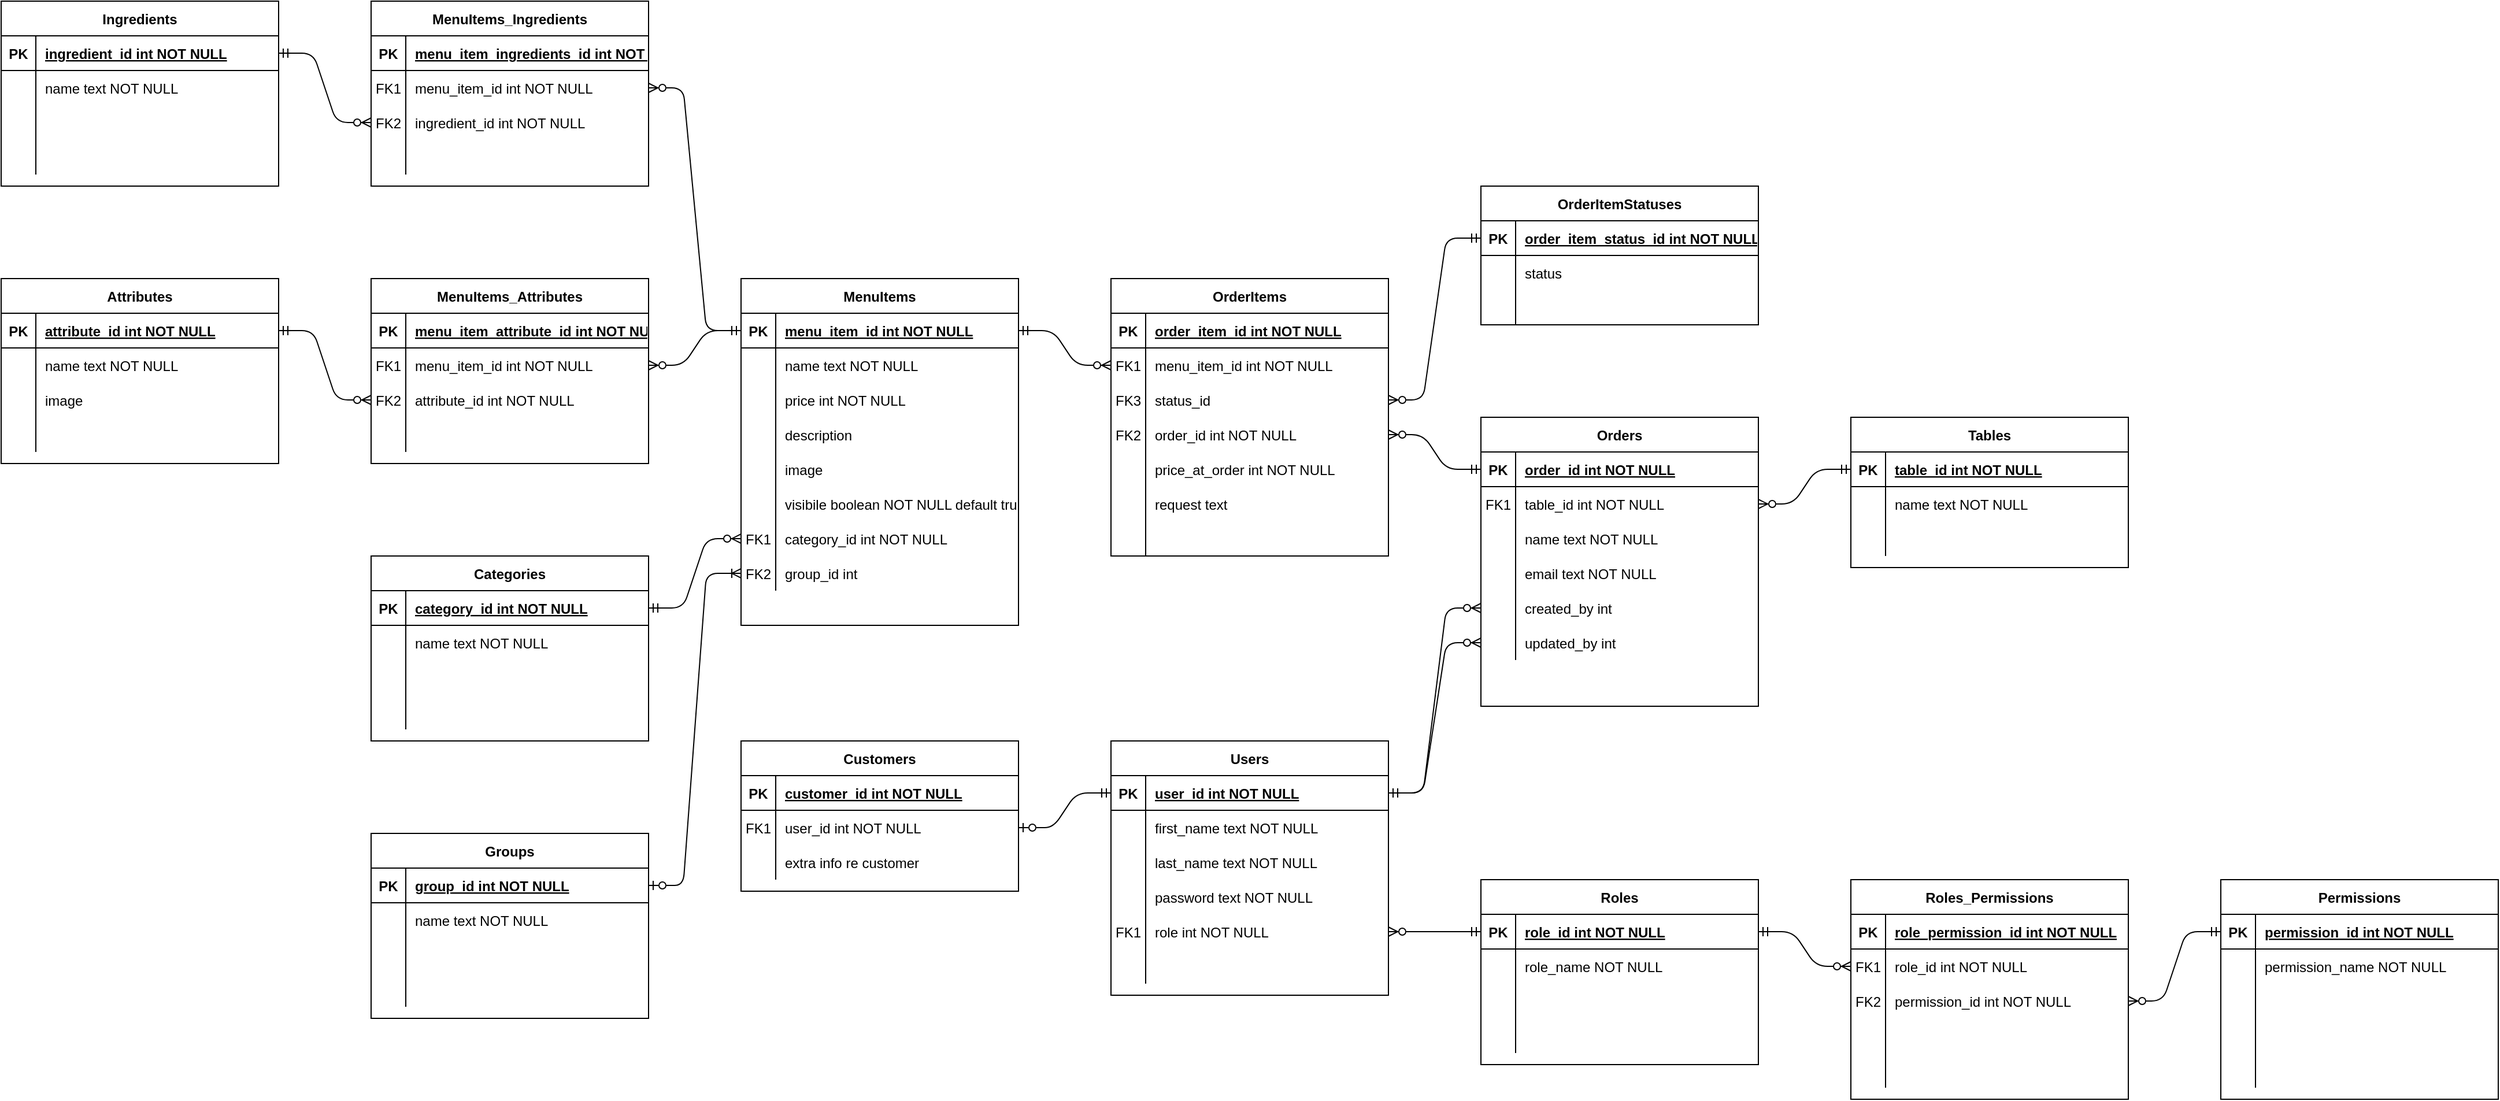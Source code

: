 <mxfile version="15.4.0" type="device"><diagram id="R2lEEEUBdFMjLlhIrx00" name="Page-1"><mxGraphModel dx="618" dy="653" grid="1" gridSize="10" guides="1" tooltips="1" connect="1" arrows="1" fold="1" page="1" pageScale="1" pageWidth="827" pageHeight="1169" math="0" shadow="0" extFonts="Permanent Marker^https://fonts.googleapis.com/css?family=Permanent+Marker"><root><mxCell id="0"/><mxCell id="1" parent="0"/><mxCell id="C-vyLk0tnHw3VtMMgP7b-2" value="Orders" style="shape=table;startSize=30;container=1;collapsible=1;childLayout=tableLayout;fixedRows=1;rowLines=0;fontStyle=1;align=center;resizeLast=1;" parent="1" vertex="1"><mxGeometry x="1360" y="440" width="240" height="250" as="geometry"/></mxCell><mxCell id="C-vyLk0tnHw3VtMMgP7b-3" value="" style="shape=partialRectangle;collapsible=0;dropTarget=0;pointerEvents=0;fillColor=none;points=[[0,0.5],[1,0.5]];portConstraint=eastwest;top=0;left=0;right=0;bottom=1;" parent="C-vyLk0tnHw3VtMMgP7b-2" vertex="1"><mxGeometry y="30" width="240" height="30" as="geometry"/></mxCell><mxCell id="C-vyLk0tnHw3VtMMgP7b-4" value="PK" style="shape=partialRectangle;overflow=hidden;connectable=0;fillColor=none;top=0;left=0;bottom=0;right=0;fontStyle=1;" parent="C-vyLk0tnHw3VtMMgP7b-3" vertex="1"><mxGeometry width="30" height="30" as="geometry"><mxRectangle width="30" height="30" as="alternateBounds"/></mxGeometry></mxCell><mxCell id="C-vyLk0tnHw3VtMMgP7b-5" value="order_id int NOT NULL " style="shape=partialRectangle;overflow=hidden;connectable=0;fillColor=none;top=0;left=0;bottom=0;right=0;align=left;spacingLeft=6;fontStyle=5;" parent="C-vyLk0tnHw3VtMMgP7b-3" vertex="1"><mxGeometry x="30" width="210" height="30" as="geometry"><mxRectangle width="210" height="30" as="alternateBounds"/></mxGeometry></mxCell><mxCell id="cEDRFsdrlJiYOu_tqpBT-16" value="" style="shape=partialRectangle;collapsible=0;dropTarget=0;pointerEvents=0;fillColor=none;points=[[0,0.5],[1,0.5]];portConstraint=eastwest;top=0;left=0;right=0;bottom=0;" parent="C-vyLk0tnHw3VtMMgP7b-2" vertex="1"><mxGeometry y="60" width="240" height="30" as="geometry"/></mxCell><mxCell id="cEDRFsdrlJiYOu_tqpBT-17" value="FK1" style="shape=partialRectangle;overflow=hidden;connectable=0;fillColor=none;top=0;left=0;bottom=0;right=0;" parent="cEDRFsdrlJiYOu_tqpBT-16" vertex="1"><mxGeometry width="30" height="30" as="geometry"><mxRectangle width="30" height="30" as="alternateBounds"/></mxGeometry></mxCell><mxCell id="cEDRFsdrlJiYOu_tqpBT-18" value="table_id int NOT NULL" style="shape=partialRectangle;overflow=hidden;connectable=0;fillColor=none;top=0;left=0;bottom=0;right=0;align=left;spacingLeft=6;" parent="cEDRFsdrlJiYOu_tqpBT-16" vertex="1"><mxGeometry x="30" width="210" height="30" as="geometry"><mxRectangle width="210" height="30" as="alternateBounds"/></mxGeometry></mxCell><mxCell id="C-vyLk0tnHw3VtMMgP7b-6" value="" style="shape=partialRectangle;collapsible=0;dropTarget=0;pointerEvents=0;fillColor=none;points=[[0,0.5],[1,0.5]];portConstraint=eastwest;top=0;left=0;right=0;bottom=0;" parent="C-vyLk0tnHw3VtMMgP7b-2" vertex="1"><mxGeometry y="90" width="240" height="30" as="geometry"/></mxCell><mxCell id="C-vyLk0tnHw3VtMMgP7b-7" value="" style="shape=partialRectangle;overflow=hidden;connectable=0;fillColor=none;top=0;left=0;bottom=0;right=0;" parent="C-vyLk0tnHw3VtMMgP7b-6" vertex="1"><mxGeometry width="30" height="30" as="geometry"><mxRectangle width="30" height="30" as="alternateBounds"/></mxGeometry></mxCell><mxCell id="C-vyLk0tnHw3VtMMgP7b-8" value="name text NOT NULL" style="shape=partialRectangle;overflow=hidden;connectable=0;fillColor=none;top=0;left=0;bottom=0;right=0;align=left;spacingLeft=6;" parent="C-vyLk0tnHw3VtMMgP7b-6" vertex="1"><mxGeometry x="30" width="210" height="30" as="geometry"><mxRectangle width="210" height="30" as="alternateBounds"/></mxGeometry></mxCell><mxCell id="cEDRFsdrlJiYOu_tqpBT-345" value="" style="shape=partialRectangle;collapsible=0;dropTarget=0;pointerEvents=0;fillColor=none;points=[[0,0.5],[1,0.5]];portConstraint=eastwest;top=0;left=0;right=0;bottom=0;" parent="C-vyLk0tnHw3VtMMgP7b-2" vertex="1"><mxGeometry y="120" width="240" height="30" as="geometry"/></mxCell><mxCell id="cEDRFsdrlJiYOu_tqpBT-346" value="" style="shape=partialRectangle;overflow=hidden;connectable=0;fillColor=none;top=0;left=0;bottom=0;right=0;" parent="cEDRFsdrlJiYOu_tqpBT-345" vertex="1"><mxGeometry width="30" height="30" as="geometry"><mxRectangle width="30" height="30" as="alternateBounds"/></mxGeometry></mxCell><mxCell id="cEDRFsdrlJiYOu_tqpBT-347" value="email text NOT NULL" style="shape=partialRectangle;overflow=hidden;connectable=0;fillColor=none;top=0;left=0;bottom=0;right=0;align=left;spacingLeft=6;" parent="cEDRFsdrlJiYOu_tqpBT-345" vertex="1"><mxGeometry x="30" width="210" height="30" as="geometry"><mxRectangle width="210" height="30" as="alternateBounds"/></mxGeometry></mxCell><mxCell id="gPPG7Qt-R-VPo5WVgT88-21" value="" style="shape=partialRectangle;collapsible=0;dropTarget=0;pointerEvents=0;fillColor=none;points=[[0,0.5],[1,0.5]];portConstraint=eastwest;top=0;left=0;right=0;bottom=0;" vertex="1" parent="C-vyLk0tnHw3VtMMgP7b-2"><mxGeometry y="150" width="240" height="30" as="geometry"/></mxCell><mxCell id="gPPG7Qt-R-VPo5WVgT88-22" value="" style="shape=partialRectangle;overflow=hidden;connectable=0;fillColor=none;top=0;left=0;bottom=0;right=0;" vertex="1" parent="gPPG7Qt-R-VPo5WVgT88-21"><mxGeometry width="30" height="30" as="geometry"><mxRectangle width="30" height="30" as="alternateBounds"/></mxGeometry></mxCell><mxCell id="gPPG7Qt-R-VPo5WVgT88-23" value="created_by int" style="shape=partialRectangle;overflow=hidden;connectable=0;fillColor=none;top=0;left=0;bottom=0;right=0;align=left;spacingLeft=6;" vertex="1" parent="gPPG7Qt-R-VPo5WVgT88-21"><mxGeometry x="30" width="210" height="30" as="geometry"><mxRectangle width="210" height="30" as="alternateBounds"/></mxGeometry></mxCell><mxCell id="gPPG7Qt-R-VPo5WVgT88-24" value="" style="shape=partialRectangle;collapsible=0;dropTarget=0;pointerEvents=0;fillColor=none;points=[[0,0.5],[1,0.5]];portConstraint=eastwest;top=0;left=0;right=0;bottom=0;" vertex="1" parent="C-vyLk0tnHw3VtMMgP7b-2"><mxGeometry y="180" width="240" height="30" as="geometry"/></mxCell><mxCell id="gPPG7Qt-R-VPo5WVgT88-25" value="" style="shape=partialRectangle;overflow=hidden;connectable=0;fillColor=none;top=0;left=0;bottom=0;right=0;" vertex="1" parent="gPPG7Qt-R-VPo5WVgT88-24"><mxGeometry width="30" height="30" as="geometry"><mxRectangle width="30" height="30" as="alternateBounds"/></mxGeometry></mxCell><mxCell id="gPPG7Qt-R-VPo5WVgT88-26" value="updated_by int" style="shape=partialRectangle;overflow=hidden;connectable=0;fillColor=none;top=0;left=0;bottom=0;right=0;align=left;spacingLeft=6;" vertex="1" parent="gPPG7Qt-R-VPo5WVgT88-24"><mxGeometry x="30" width="210" height="30" as="geometry"><mxRectangle width="210" height="30" as="alternateBounds"/></mxGeometry></mxCell><mxCell id="C-vyLk0tnHw3VtMMgP7b-13" value="MenuItems" style="shape=table;startSize=30;container=1;collapsible=1;childLayout=tableLayout;fixedRows=1;rowLines=0;fontStyle=1;align=center;resizeLast=1;" parent="1" vertex="1"><mxGeometry x="720" y="320" width="240" height="300" as="geometry"/></mxCell><mxCell id="C-vyLk0tnHw3VtMMgP7b-14" value="" style="shape=partialRectangle;collapsible=0;dropTarget=0;pointerEvents=0;fillColor=none;points=[[0,0.5],[1,0.5]];portConstraint=eastwest;top=0;left=0;right=0;bottom=1;" parent="C-vyLk0tnHw3VtMMgP7b-13" vertex="1"><mxGeometry y="30" width="240" height="30" as="geometry"/></mxCell><mxCell id="C-vyLk0tnHw3VtMMgP7b-15" value="PK" style="shape=partialRectangle;overflow=hidden;connectable=0;fillColor=none;top=0;left=0;bottom=0;right=0;fontStyle=1;" parent="C-vyLk0tnHw3VtMMgP7b-14" vertex="1"><mxGeometry width="30" height="30" as="geometry"><mxRectangle width="30" height="30" as="alternateBounds"/></mxGeometry></mxCell><mxCell id="C-vyLk0tnHw3VtMMgP7b-16" value="menu_item_id int NOT NULL " style="shape=partialRectangle;overflow=hidden;connectable=0;fillColor=none;top=0;left=0;bottom=0;right=0;align=left;spacingLeft=6;fontStyle=5;" parent="C-vyLk0tnHw3VtMMgP7b-14" vertex="1"><mxGeometry x="30" width="210" height="30" as="geometry"><mxRectangle width="210" height="30" as="alternateBounds"/></mxGeometry></mxCell><mxCell id="cEDRFsdrlJiYOu_tqpBT-213" value="" style="shape=partialRectangle;collapsible=0;dropTarget=0;pointerEvents=0;fillColor=none;points=[[0,0.5],[1,0.5]];portConstraint=eastwest;top=0;left=0;right=0;bottom=0;" parent="C-vyLk0tnHw3VtMMgP7b-13" vertex="1"><mxGeometry y="60" width="240" height="30" as="geometry"/></mxCell><mxCell id="cEDRFsdrlJiYOu_tqpBT-214" value="" style="shape=partialRectangle;overflow=hidden;connectable=0;fillColor=none;top=0;left=0;bottom=0;right=0;" parent="cEDRFsdrlJiYOu_tqpBT-213" vertex="1"><mxGeometry width="30" height="30" as="geometry"><mxRectangle width="30" height="30" as="alternateBounds"/></mxGeometry></mxCell><mxCell id="cEDRFsdrlJiYOu_tqpBT-215" value="name text NOT NULL" style="shape=partialRectangle;overflow=hidden;connectable=0;fillColor=none;top=0;left=0;bottom=0;right=0;align=left;spacingLeft=6;" parent="cEDRFsdrlJiYOu_tqpBT-213" vertex="1"><mxGeometry x="30" width="210" height="30" as="geometry"><mxRectangle width="210" height="30" as="alternateBounds"/></mxGeometry></mxCell><mxCell id="cEDRFsdrlJiYOu_tqpBT-1" value="" style="shape=partialRectangle;collapsible=0;dropTarget=0;pointerEvents=0;fillColor=none;points=[[0,0.5],[1,0.5]];portConstraint=eastwest;top=0;left=0;right=0;bottom=0;" parent="C-vyLk0tnHw3VtMMgP7b-13" vertex="1"><mxGeometry y="90" width="240" height="30" as="geometry"/></mxCell><mxCell id="cEDRFsdrlJiYOu_tqpBT-2" value="" style="shape=partialRectangle;overflow=hidden;connectable=0;fillColor=none;top=0;left=0;bottom=0;right=0;" parent="cEDRFsdrlJiYOu_tqpBT-1" vertex="1"><mxGeometry width="30" height="30" as="geometry"><mxRectangle width="30" height="30" as="alternateBounds"/></mxGeometry></mxCell><mxCell id="cEDRFsdrlJiYOu_tqpBT-3" value="price int NOT NULL" style="shape=partialRectangle;overflow=hidden;connectable=0;fillColor=none;top=0;left=0;bottom=0;right=0;align=left;spacingLeft=6;" parent="cEDRFsdrlJiYOu_tqpBT-1" vertex="1"><mxGeometry x="30" width="210" height="30" as="geometry"><mxRectangle width="210" height="30" as="alternateBounds"/></mxGeometry></mxCell><mxCell id="cEDRFsdrlJiYOu_tqpBT-4" value="" style="shape=partialRectangle;collapsible=0;dropTarget=0;pointerEvents=0;fillColor=none;points=[[0,0.5],[1,0.5]];portConstraint=eastwest;top=0;left=0;right=0;bottom=0;" parent="C-vyLk0tnHw3VtMMgP7b-13" vertex="1"><mxGeometry y="120" width="240" height="30" as="geometry"/></mxCell><mxCell id="cEDRFsdrlJiYOu_tqpBT-5" value="" style="shape=partialRectangle;overflow=hidden;connectable=0;fillColor=none;top=0;left=0;bottom=0;right=0;" parent="cEDRFsdrlJiYOu_tqpBT-4" vertex="1"><mxGeometry width="30" height="30" as="geometry"><mxRectangle width="30" height="30" as="alternateBounds"/></mxGeometry></mxCell><mxCell id="cEDRFsdrlJiYOu_tqpBT-6" value="description" style="shape=partialRectangle;overflow=hidden;connectable=0;fillColor=none;top=0;left=0;bottom=0;right=0;align=left;spacingLeft=6;" parent="cEDRFsdrlJiYOu_tqpBT-4" vertex="1"><mxGeometry x="30" width="210" height="30" as="geometry"><mxRectangle width="210" height="30" as="alternateBounds"/></mxGeometry></mxCell><mxCell id="cEDRFsdrlJiYOu_tqpBT-145" value="" style="shape=partialRectangle;collapsible=0;dropTarget=0;pointerEvents=0;fillColor=none;points=[[0,0.5],[1,0.5]];portConstraint=eastwest;top=0;left=0;right=0;bottom=0;" parent="C-vyLk0tnHw3VtMMgP7b-13" vertex="1"><mxGeometry y="150" width="240" height="30" as="geometry"/></mxCell><mxCell id="cEDRFsdrlJiYOu_tqpBT-146" value="" style="shape=partialRectangle;overflow=hidden;connectable=0;fillColor=none;top=0;left=0;bottom=0;right=0;" parent="cEDRFsdrlJiYOu_tqpBT-145" vertex="1"><mxGeometry width="30" height="30" as="geometry"><mxRectangle width="30" height="30" as="alternateBounds"/></mxGeometry></mxCell><mxCell id="cEDRFsdrlJiYOu_tqpBT-147" value="image" style="shape=partialRectangle;overflow=hidden;connectable=0;fillColor=none;top=0;left=0;bottom=0;right=0;align=left;spacingLeft=6;" parent="cEDRFsdrlJiYOu_tqpBT-145" vertex="1"><mxGeometry x="30" width="210" height="30" as="geometry"><mxRectangle width="210" height="30" as="alternateBounds"/></mxGeometry></mxCell><mxCell id="cEDRFsdrlJiYOu_tqpBT-230" value="" style="shape=partialRectangle;collapsible=0;dropTarget=0;pointerEvents=0;fillColor=none;points=[[0,0.5],[1,0.5]];portConstraint=eastwest;top=0;left=0;right=0;bottom=0;" parent="C-vyLk0tnHw3VtMMgP7b-13" vertex="1"><mxGeometry y="180" width="240" height="30" as="geometry"/></mxCell><mxCell id="cEDRFsdrlJiYOu_tqpBT-231" value="" style="shape=partialRectangle;overflow=hidden;connectable=0;fillColor=none;top=0;left=0;bottom=0;right=0;" parent="cEDRFsdrlJiYOu_tqpBT-230" vertex="1"><mxGeometry width="30" height="30" as="geometry"><mxRectangle width="30" height="30" as="alternateBounds"/></mxGeometry></mxCell><mxCell id="cEDRFsdrlJiYOu_tqpBT-232" value="visibile boolean NOT NULL default true" style="shape=partialRectangle;overflow=hidden;connectable=0;fillColor=none;top=0;left=0;bottom=0;right=0;align=left;spacingLeft=6;" parent="cEDRFsdrlJiYOu_tqpBT-230" vertex="1"><mxGeometry x="30" width="210" height="30" as="geometry"><mxRectangle width="210" height="30" as="alternateBounds"/></mxGeometry></mxCell><mxCell id="C-vyLk0tnHw3VtMMgP7b-20" value="" style="shape=partialRectangle;collapsible=0;dropTarget=0;pointerEvents=0;fillColor=none;points=[[0,0.5],[1,0.5]];portConstraint=eastwest;top=0;left=0;right=0;bottom=0;" parent="C-vyLk0tnHw3VtMMgP7b-13" vertex="1"><mxGeometry y="210" width="240" height="30" as="geometry"/></mxCell><mxCell id="C-vyLk0tnHw3VtMMgP7b-21" value="FK1" style="shape=partialRectangle;overflow=hidden;connectable=0;fillColor=none;top=0;left=0;bottom=0;right=0;" parent="C-vyLk0tnHw3VtMMgP7b-20" vertex="1"><mxGeometry width="30" height="30" as="geometry"><mxRectangle width="30" height="30" as="alternateBounds"/></mxGeometry></mxCell><mxCell id="C-vyLk0tnHw3VtMMgP7b-22" value="category_id int NOT NULL" style="shape=partialRectangle;overflow=hidden;connectable=0;fillColor=none;top=0;left=0;bottom=0;right=0;align=left;spacingLeft=6;" parent="C-vyLk0tnHw3VtMMgP7b-20" vertex="1"><mxGeometry x="30" width="210" height="30" as="geometry"><mxRectangle width="210" height="30" as="alternateBounds"/></mxGeometry></mxCell><mxCell id="cEDRFsdrlJiYOu_tqpBT-261" value="" style="shape=partialRectangle;collapsible=0;dropTarget=0;pointerEvents=0;fillColor=none;points=[[0,0.5],[1,0.5]];portConstraint=eastwest;top=0;left=0;right=0;bottom=0;" parent="C-vyLk0tnHw3VtMMgP7b-13" vertex="1"><mxGeometry y="240" width="240" height="30" as="geometry"/></mxCell><mxCell id="cEDRFsdrlJiYOu_tqpBT-262" value="FK2" style="shape=partialRectangle;overflow=hidden;connectable=0;fillColor=none;top=0;left=0;bottom=0;right=0;" parent="cEDRFsdrlJiYOu_tqpBT-261" vertex="1"><mxGeometry width="30" height="30" as="geometry"><mxRectangle width="30" height="30" as="alternateBounds"/></mxGeometry></mxCell><mxCell id="cEDRFsdrlJiYOu_tqpBT-263" value="group_id int" style="shape=partialRectangle;overflow=hidden;connectable=0;fillColor=none;top=0;left=0;bottom=0;right=0;align=left;spacingLeft=6;" parent="cEDRFsdrlJiYOu_tqpBT-261" vertex="1"><mxGeometry x="30" width="210" height="30" as="geometry"><mxRectangle width="210" height="30" as="alternateBounds"/></mxGeometry></mxCell><mxCell id="C-vyLk0tnHw3VtMMgP7b-23" value="Users" style="shape=table;startSize=30;container=1;collapsible=1;childLayout=tableLayout;fixedRows=1;rowLines=0;fontStyle=1;align=center;resizeLast=1;" parent="1" vertex="1"><mxGeometry x="1040" y="720" width="240" height="220" as="geometry"/></mxCell><mxCell id="C-vyLk0tnHw3VtMMgP7b-24" value="" style="shape=partialRectangle;collapsible=0;dropTarget=0;pointerEvents=0;fillColor=none;points=[[0,0.5],[1,0.5]];portConstraint=eastwest;top=0;left=0;right=0;bottom=1;" parent="C-vyLk0tnHw3VtMMgP7b-23" vertex="1"><mxGeometry y="30" width="240" height="30" as="geometry"/></mxCell><mxCell id="C-vyLk0tnHw3VtMMgP7b-25" value="PK" style="shape=partialRectangle;overflow=hidden;connectable=0;fillColor=none;top=0;left=0;bottom=0;right=0;fontStyle=1;" parent="C-vyLk0tnHw3VtMMgP7b-24" vertex="1"><mxGeometry width="30" height="30" as="geometry"><mxRectangle width="30" height="30" as="alternateBounds"/></mxGeometry></mxCell><mxCell id="C-vyLk0tnHw3VtMMgP7b-26" value="user_id int NOT NULL " style="shape=partialRectangle;overflow=hidden;connectable=0;fillColor=none;top=0;left=0;bottom=0;right=0;align=left;spacingLeft=6;fontStyle=5;" parent="C-vyLk0tnHw3VtMMgP7b-24" vertex="1"><mxGeometry x="30" width="210" height="30" as="geometry"><mxRectangle width="210" height="30" as="alternateBounds"/></mxGeometry></mxCell><mxCell id="C-vyLk0tnHw3VtMMgP7b-27" value="" style="shape=partialRectangle;collapsible=0;dropTarget=0;pointerEvents=0;fillColor=none;points=[[0,0.5],[1,0.5]];portConstraint=eastwest;top=0;left=0;right=0;bottom=0;" parent="C-vyLk0tnHw3VtMMgP7b-23" vertex="1"><mxGeometry y="60" width="240" height="30" as="geometry"/></mxCell><mxCell id="C-vyLk0tnHw3VtMMgP7b-28" value="" style="shape=partialRectangle;overflow=hidden;connectable=0;fillColor=none;top=0;left=0;bottom=0;right=0;" parent="C-vyLk0tnHw3VtMMgP7b-27" vertex="1"><mxGeometry width="30" height="30" as="geometry"><mxRectangle width="30" height="30" as="alternateBounds"/></mxGeometry></mxCell><mxCell id="C-vyLk0tnHw3VtMMgP7b-29" value="first_name text NOT NULL" style="shape=partialRectangle;overflow=hidden;connectable=0;fillColor=none;top=0;left=0;bottom=0;right=0;align=left;spacingLeft=6;" parent="C-vyLk0tnHw3VtMMgP7b-27" vertex="1"><mxGeometry x="30" width="210" height="30" as="geometry"><mxRectangle width="210" height="30" as="alternateBounds"/></mxGeometry></mxCell><mxCell id="cEDRFsdrlJiYOu_tqpBT-7" value="" style="shape=partialRectangle;collapsible=0;dropTarget=0;pointerEvents=0;fillColor=none;points=[[0,0.5],[1,0.5]];portConstraint=eastwest;top=0;left=0;right=0;bottom=0;" parent="C-vyLk0tnHw3VtMMgP7b-23" vertex="1"><mxGeometry y="90" width="240" height="30" as="geometry"/></mxCell><mxCell id="cEDRFsdrlJiYOu_tqpBT-8" value="" style="shape=partialRectangle;overflow=hidden;connectable=0;fillColor=none;top=0;left=0;bottom=0;right=0;" parent="cEDRFsdrlJiYOu_tqpBT-7" vertex="1"><mxGeometry width="30" height="30" as="geometry"><mxRectangle width="30" height="30" as="alternateBounds"/></mxGeometry></mxCell><mxCell id="cEDRFsdrlJiYOu_tqpBT-9" value="last_name text NOT NULL" style="shape=partialRectangle;overflow=hidden;connectable=0;fillColor=none;top=0;left=0;bottom=0;right=0;align=left;spacingLeft=6;" parent="cEDRFsdrlJiYOu_tqpBT-7" vertex="1"><mxGeometry x="30" width="210" height="30" as="geometry"><mxRectangle width="210" height="30" as="alternateBounds"/></mxGeometry></mxCell><mxCell id="cEDRFsdrlJiYOu_tqpBT-348" value="" style="shape=partialRectangle;collapsible=0;dropTarget=0;pointerEvents=0;fillColor=none;points=[[0,0.5],[1,0.5]];portConstraint=eastwest;top=0;left=0;right=0;bottom=0;" parent="C-vyLk0tnHw3VtMMgP7b-23" vertex="1"><mxGeometry y="120" width="240" height="30" as="geometry"/></mxCell><mxCell id="cEDRFsdrlJiYOu_tqpBT-349" value="" style="shape=partialRectangle;overflow=hidden;connectable=0;fillColor=none;top=0;left=0;bottom=0;right=0;" parent="cEDRFsdrlJiYOu_tqpBT-348" vertex="1"><mxGeometry width="30" height="30" as="geometry"><mxRectangle width="30" height="30" as="alternateBounds"/></mxGeometry></mxCell><mxCell id="cEDRFsdrlJiYOu_tqpBT-350" value="password text NOT NULL" style="shape=partialRectangle;overflow=hidden;connectable=0;fillColor=none;top=0;left=0;bottom=0;right=0;align=left;spacingLeft=6;" parent="cEDRFsdrlJiYOu_tqpBT-348" vertex="1"><mxGeometry x="30" width="210" height="30" as="geometry"><mxRectangle width="210" height="30" as="alternateBounds"/></mxGeometry></mxCell><mxCell id="cEDRFsdrlJiYOu_tqpBT-10" value="" style="shape=partialRectangle;collapsible=0;dropTarget=0;pointerEvents=0;fillColor=none;points=[[0,0.5],[1,0.5]];portConstraint=eastwest;top=0;left=0;right=0;bottom=0;" parent="C-vyLk0tnHw3VtMMgP7b-23" vertex="1"><mxGeometry y="150" width="240" height="30" as="geometry"/></mxCell><mxCell id="cEDRFsdrlJiYOu_tqpBT-11" value="FK1" style="shape=partialRectangle;overflow=hidden;connectable=0;fillColor=none;top=0;left=0;bottom=0;right=0;" parent="cEDRFsdrlJiYOu_tqpBT-10" vertex="1"><mxGeometry width="30" height="30" as="geometry"><mxRectangle width="30" height="30" as="alternateBounds"/></mxGeometry></mxCell><mxCell id="cEDRFsdrlJiYOu_tqpBT-12" value="role int NOT NULL" style="shape=partialRectangle;overflow=hidden;connectable=0;fillColor=none;top=0;left=0;bottom=0;right=0;align=left;spacingLeft=6;" parent="cEDRFsdrlJiYOu_tqpBT-10" vertex="1"><mxGeometry x="30" width="210" height="30" as="geometry"><mxRectangle width="210" height="30" as="alternateBounds"/></mxGeometry></mxCell><mxCell id="cEDRFsdrlJiYOu_tqpBT-13" value="" style="shape=partialRectangle;collapsible=0;dropTarget=0;pointerEvents=0;fillColor=none;points=[[0,0.5],[1,0.5]];portConstraint=eastwest;top=0;left=0;right=0;bottom=0;" parent="C-vyLk0tnHw3VtMMgP7b-23" vertex="1"><mxGeometry y="180" width="240" height="30" as="geometry"/></mxCell><mxCell id="cEDRFsdrlJiYOu_tqpBT-14" value="" style="shape=partialRectangle;overflow=hidden;connectable=0;fillColor=none;top=0;left=0;bottom=0;right=0;" parent="cEDRFsdrlJiYOu_tqpBT-13" vertex="1"><mxGeometry width="30" height="30" as="geometry"><mxRectangle width="30" height="30" as="alternateBounds"/></mxGeometry></mxCell><mxCell id="cEDRFsdrlJiYOu_tqpBT-15" value="" style="shape=partialRectangle;overflow=hidden;connectable=0;fillColor=none;top=0;left=0;bottom=0;right=0;align=left;spacingLeft=6;" parent="cEDRFsdrlJiYOu_tqpBT-13" vertex="1"><mxGeometry x="30" width="210" height="30" as="geometry"><mxRectangle width="210" height="30" as="alternateBounds"/></mxGeometry></mxCell><mxCell id="cEDRFsdrlJiYOu_tqpBT-25" value="Roles" style="shape=table;startSize=30;container=1;collapsible=1;childLayout=tableLayout;fixedRows=1;rowLines=0;fontStyle=1;align=center;resizeLast=1;" parent="1" vertex="1"><mxGeometry x="1360" y="840" width="240" height="160" as="geometry"/></mxCell><mxCell id="cEDRFsdrlJiYOu_tqpBT-26" value="" style="shape=partialRectangle;collapsible=0;dropTarget=0;pointerEvents=0;fillColor=none;points=[[0,0.5],[1,0.5]];portConstraint=eastwest;top=0;left=0;right=0;bottom=1;" parent="cEDRFsdrlJiYOu_tqpBT-25" vertex="1"><mxGeometry y="30" width="240" height="30" as="geometry"/></mxCell><mxCell id="cEDRFsdrlJiYOu_tqpBT-27" value="PK" style="shape=partialRectangle;overflow=hidden;connectable=0;fillColor=none;top=0;left=0;bottom=0;right=0;fontStyle=1;" parent="cEDRFsdrlJiYOu_tqpBT-26" vertex="1"><mxGeometry width="30" height="30" as="geometry"><mxRectangle width="30" height="30" as="alternateBounds"/></mxGeometry></mxCell><mxCell id="cEDRFsdrlJiYOu_tqpBT-28" value="role_id int NOT NULL " style="shape=partialRectangle;overflow=hidden;connectable=0;fillColor=none;top=0;left=0;bottom=0;right=0;align=left;spacingLeft=6;fontStyle=5;" parent="cEDRFsdrlJiYOu_tqpBT-26" vertex="1"><mxGeometry x="30" width="210" height="30" as="geometry"><mxRectangle width="210" height="30" as="alternateBounds"/></mxGeometry></mxCell><mxCell id="cEDRFsdrlJiYOu_tqpBT-29" value="" style="shape=partialRectangle;collapsible=0;dropTarget=0;pointerEvents=0;fillColor=none;points=[[0,0.5],[1,0.5]];portConstraint=eastwest;top=0;left=0;right=0;bottom=0;" parent="cEDRFsdrlJiYOu_tqpBT-25" vertex="1"><mxGeometry y="60" width="240" height="30" as="geometry"/></mxCell><mxCell id="cEDRFsdrlJiYOu_tqpBT-30" value="" style="shape=partialRectangle;overflow=hidden;connectable=0;fillColor=none;top=0;left=0;bottom=0;right=0;" parent="cEDRFsdrlJiYOu_tqpBT-29" vertex="1"><mxGeometry width="30" height="30" as="geometry"><mxRectangle width="30" height="30" as="alternateBounds"/></mxGeometry></mxCell><mxCell id="cEDRFsdrlJiYOu_tqpBT-31" value="role_name NOT NULL" style="shape=partialRectangle;overflow=hidden;connectable=0;fillColor=none;top=0;left=0;bottom=0;right=0;align=left;spacingLeft=6;" parent="cEDRFsdrlJiYOu_tqpBT-29" vertex="1"><mxGeometry x="30" width="210" height="30" as="geometry"><mxRectangle width="210" height="30" as="alternateBounds"/></mxGeometry></mxCell><mxCell id="cEDRFsdrlJiYOu_tqpBT-35" value="" style="shape=partialRectangle;collapsible=0;dropTarget=0;pointerEvents=0;fillColor=none;points=[[0,0.5],[1,0.5]];portConstraint=eastwest;top=0;left=0;right=0;bottom=0;" parent="cEDRFsdrlJiYOu_tqpBT-25" vertex="1"><mxGeometry y="90" width="240" height="30" as="geometry"/></mxCell><mxCell id="cEDRFsdrlJiYOu_tqpBT-36" value="" style="shape=partialRectangle;overflow=hidden;connectable=0;fillColor=none;top=0;left=0;bottom=0;right=0;" parent="cEDRFsdrlJiYOu_tqpBT-35" vertex="1"><mxGeometry width="30" height="30" as="geometry"><mxRectangle width="30" height="30" as="alternateBounds"/></mxGeometry></mxCell><mxCell id="cEDRFsdrlJiYOu_tqpBT-37" value="" style="shape=partialRectangle;overflow=hidden;connectable=0;fillColor=none;top=0;left=0;bottom=0;right=0;align=left;spacingLeft=6;" parent="cEDRFsdrlJiYOu_tqpBT-35" vertex="1"><mxGeometry x="30" width="210" height="30" as="geometry"><mxRectangle width="210" height="30" as="alternateBounds"/></mxGeometry></mxCell><mxCell id="cEDRFsdrlJiYOu_tqpBT-38" value="" style="shape=partialRectangle;collapsible=0;dropTarget=0;pointerEvents=0;fillColor=none;points=[[0,0.5],[1,0.5]];portConstraint=eastwest;top=0;left=0;right=0;bottom=0;" parent="cEDRFsdrlJiYOu_tqpBT-25" vertex="1"><mxGeometry y="120" width="240" height="30" as="geometry"/></mxCell><mxCell id="cEDRFsdrlJiYOu_tqpBT-39" value="" style="shape=partialRectangle;overflow=hidden;connectable=0;fillColor=none;top=0;left=0;bottom=0;right=0;" parent="cEDRFsdrlJiYOu_tqpBT-38" vertex="1"><mxGeometry width="30" height="30" as="geometry"><mxRectangle width="30" height="30" as="alternateBounds"/></mxGeometry></mxCell><mxCell id="cEDRFsdrlJiYOu_tqpBT-40" value="" style="shape=partialRectangle;overflow=hidden;connectable=0;fillColor=none;top=0;left=0;bottom=0;right=0;align=left;spacingLeft=6;" parent="cEDRFsdrlJiYOu_tqpBT-38" vertex="1"><mxGeometry x="30" width="210" height="30" as="geometry"><mxRectangle width="210" height="30" as="alternateBounds"/></mxGeometry></mxCell><mxCell id="cEDRFsdrlJiYOu_tqpBT-41" value="" style="edgeStyle=entityRelationEdgeStyle;fontSize=12;html=1;endArrow=ERzeroToMany;startArrow=ERmandOne;rounded=1;exitX=0;exitY=0.5;exitDx=0;exitDy=0;" parent="1" source="cEDRFsdrlJiYOu_tqpBT-26" target="cEDRFsdrlJiYOu_tqpBT-10" edge="1"><mxGeometry width="100" height="100" relative="1" as="geometry"><mxPoint x="1270" y="965" as="sourcePoint"/><mxPoint x="1370" y="865" as="targetPoint"/></mxGeometry></mxCell><mxCell id="cEDRFsdrlJiYOu_tqpBT-42" value="OrderItems" style="shape=table;startSize=30;container=1;collapsible=1;childLayout=tableLayout;fixedRows=1;rowLines=0;fontStyle=1;align=center;resizeLast=1;" parent="1" vertex="1"><mxGeometry x="1040" y="320" width="240" height="240" as="geometry"/></mxCell><mxCell id="cEDRFsdrlJiYOu_tqpBT-43" value="" style="shape=partialRectangle;collapsible=0;dropTarget=0;pointerEvents=0;fillColor=none;points=[[0,0.5],[1,0.5]];portConstraint=eastwest;top=0;left=0;right=0;bottom=1;" parent="cEDRFsdrlJiYOu_tqpBT-42" vertex="1"><mxGeometry y="30" width="240" height="30" as="geometry"/></mxCell><mxCell id="cEDRFsdrlJiYOu_tqpBT-44" value="PK" style="shape=partialRectangle;overflow=hidden;connectable=0;fillColor=none;top=0;left=0;bottom=0;right=0;fontStyle=1;" parent="cEDRFsdrlJiYOu_tqpBT-43" vertex="1"><mxGeometry width="30" height="30" as="geometry"><mxRectangle width="30" height="30" as="alternateBounds"/></mxGeometry></mxCell><mxCell id="cEDRFsdrlJiYOu_tqpBT-45" value="order_item_id int NOT NULL " style="shape=partialRectangle;overflow=hidden;connectable=0;fillColor=none;top=0;left=0;bottom=0;right=0;align=left;spacingLeft=6;fontStyle=5;" parent="cEDRFsdrlJiYOu_tqpBT-43" vertex="1"><mxGeometry x="30" width="210" height="30" as="geometry"><mxRectangle width="210" height="30" as="alternateBounds"/></mxGeometry></mxCell><mxCell id="cEDRFsdrlJiYOu_tqpBT-46" value="" style="shape=partialRectangle;collapsible=0;dropTarget=0;pointerEvents=0;fillColor=none;points=[[0,0.5],[1,0.5]];portConstraint=eastwest;top=0;left=0;right=0;bottom=0;" parent="cEDRFsdrlJiYOu_tqpBT-42" vertex="1"><mxGeometry y="60" width="240" height="30" as="geometry"/></mxCell><mxCell id="cEDRFsdrlJiYOu_tqpBT-47" value="FK1" style="shape=partialRectangle;overflow=hidden;connectable=0;fillColor=none;top=0;left=0;bottom=0;right=0;" parent="cEDRFsdrlJiYOu_tqpBT-46" vertex="1"><mxGeometry width="30" height="30" as="geometry"><mxRectangle width="30" height="30" as="alternateBounds"/></mxGeometry></mxCell><mxCell id="cEDRFsdrlJiYOu_tqpBT-48" value="menu_item_id int NOT NULL" style="shape=partialRectangle;overflow=hidden;connectable=0;fillColor=none;top=0;left=0;bottom=0;right=0;align=left;spacingLeft=6;" parent="cEDRFsdrlJiYOu_tqpBT-46" vertex="1"><mxGeometry x="30" width="210" height="30" as="geometry"><mxRectangle width="210" height="30" as="alternateBounds"/></mxGeometry></mxCell><mxCell id="cEDRFsdrlJiYOu_tqpBT-55" value="" style="shape=partialRectangle;collapsible=0;dropTarget=0;pointerEvents=0;fillColor=none;points=[[0,0.5],[1,0.5]];portConstraint=eastwest;top=0;left=0;right=0;bottom=0;" parent="cEDRFsdrlJiYOu_tqpBT-42" vertex="1"><mxGeometry y="90" width="240" height="30" as="geometry"/></mxCell><mxCell id="cEDRFsdrlJiYOu_tqpBT-56" value="FK3" style="shape=partialRectangle;overflow=hidden;connectable=0;fillColor=none;top=0;left=0;bottom=0;right=0;" parent="cEDRFsdrlJiYOu_tqpBT-55" vertex="1"><mxGeometry width="30" height="30" as="geometry"><mxRectangle width="30" height="30" as="alternateBounds"/></mxGeometry></mxCell><mxCell id="cEDRFsdrlJiYOu_tqpBT-57" value="status_id" style="shape=partialRectangle;overflow=hidden;connectable=0;fillColor=none;top=0;left=0;bottom=0;right=0;align=left;spacingLeft=6;" parent="cEDRFsdrlJiYOu_tqpBT-55" vertex="1"><mxGeometry x="30" width="210" height="30" as="geometry"><mxRectangle width="210" height="30" as="alternateBounds"/></mxGeometry></mxCell><mxCell id="cEDRFsdrlJiYOu_tqpBT-49" value="" style="shape=partialRectangle;collapsible=0;dropTarget=0;pointerEvents=0;fillColor=none;points=[[0,0.5],[1,0.5]];portConstraint=eastwest;top=0;left=0;right=0;bottom=0;" parent="cEDRFsdrlJiYOu_tqpBT-42" vertex="1"><mxGeometry y="120" width="240" height="30" as="geometry"/></mxCell><mxCell id="cEDRFsdrlJiYOu_tqpBT-50" value="FK2" style="shape=partialRectangle;overflow=hidden;connectable=0;fillColor=none;top=0;left=0;bottom=0;right=0;" parent="cEDRFsdrlJiYOu_tqpBT-49" vertex="1"><mxGeometry width="30" height="30" as="geometry"><mxRectangle width="30" height="30" as="alternateBounds"/></mxGeometry></mxCell><mxCell id="cEDRFsdrlJiYOu_tqpBT-51" value="order_id int NOT NULL" style="shape=partialRectangle;overflow=hidden;connectable=0;fillColor=none;top=0;left=0;bottom=0;right=0;align=left;spacingLeft=6;" parent="cEDRFsdrlJiYOu_tqpBT-49" vertex="1"><mxGeometry x="30" width="210" height="30" as="geometry"><mxRectangle width="210" height="30" as="alternateBounds"/></mxGeometry></mxCell><mxCell id="cEDRFsdrlJiYOu_tqpBT-52" value="" style="shape=partialRectangle;collapsible=0;dropTarget=0;pointerEvents=0;fillColor=none;points=[[0,0.5],[1,0.5]];portConstraint=eastwest;top=0;left=0;right=0;bottom=0;" parent="cEDRFsdrlJiYOu_tqpBT-42" vertex="1"><mxGeometry y="150" width="240" height="30" as="geometry"/></mxCell><mxCell id="cEDRFsdrlJiYOu_tqpBT-53" value="" style="shape=partialRectangle;overflow=hidden;connectable=0;fillColor=none;top=0;left=0;bottom=0;right=0;" parent="cEDRFsdrlJiYOu_tqpBT-52" vertex="1"><mxGeometry width="30" height="30" as="geometry"><mxRectangle width="30" height="30" as="alternateBounds"/></mxGeometry></mxCell><mxCell id="cEDRFsdrlJiYOu_tqpBT-54" value="price_at_order int NOT NULL" style="shape=partialRectangle;overflow=hidden;connectable=0;fillColor=none;top=0;left=0;bottom=0;right=0;align=left;spacingLeft=6;" parent="cEDRFsdrlJiYOu_tqpBT-52" vertex="1"><mxGeometry x="30" width="210" height="30" as="geometry"><mxRectangle width="210" height="30" as="alternateBounds"/></mxGeometry></mxCell><mxCell id="cEDRFsdrlJiYOu_tqpBT-63" value="" style="shape=partialRectangle;collapsible=0;dropTarget=0;pointerEvents=0;fillColor=none;points=[[0,0.5],[1,0.5]];portConstraint=eastwest;top=0;left=0;right=0;bottom=0;" parent="cEDRFsdrlJiYOu_tqpBT-42" vertex="1"><mxGeometry y="180" width="240" height="30" as="geometry"/></mxCell><mxCell id="cEDRFsdrlJiYOu_tqpBT-64" value="    " style="shape=partialRectangle;overflow=hidden;connectable=0;fillColor=none;top=0;left=0;bottom=0;right=0;" parent="cEDRFsdrlJiYOu_tqpBT-63" vertex="1"><mxGeometry width="30" height="30" as="geometry"><mxRectangle width="30" height="30" as="alternateBounds"/></mxGeometry></mxCell><mxCell id="cEDRFsdrlJiYOu_tqpBT-65" value="request text" style="shape=partialRectangle;overflow=hidden;connectable=0;fillColor=none;top=0;left=0;bottom=0;right=0;align=left;spacingLeft=6;" parent="cEDRFsdrlJiYOu_tqpBT-63" vertex="1"><mxGeometry x="30" width="210" height="30" as="geometry"><mxRectangle width="210" height="30" as="alternateBounds"/></mxGeometry></mxCell><mxCell id="cEDRFsdrlJiYOu_tqpBT-58" value="" style="shape=partialRectangle;collapsible=0;dropTarget=0;pointerEvents=0;fillColor=none;points=[[0,0.5],[1,0.5]];portConstraint=eastwest;top=0;left=0;right=0;bottom=0;" parent="cEDRFsdrlJiYOu_tqpBT-42" vertex="1"><mxGeometry y="210" width="240" height="30" as="geometry"/></mxCell><mxCell id="cEDRFsdrlJiYOu_tqpBT-59" value="" style="shape=partialRectangle;overflow=hidden;connectable=0;fillColor=none;top=0;left=0;bottom=0;right=0;" parent="cEDRFsdrlJiYOu_tqpBT-58" vertex="1"><mxGeometry width="30" height="30" as="geometry"><mxRectangle width="30" height="30" as="alternateBounds"/></mxGeometry></mxCell><mxCell id="cEDRFsdrlJiYOu_tqpBT-60" value="" style="shape=partialRectangle;overflow=hidden;connectable=0;fillColor=none;top=0;left=0;bottom=0;right=0;align=left;spacingLeft=6;" parent="cEDRFsdrlJiYOu_tqpBT-58" vertex="1"><mxGeometry x="30" width="210" height="30" as="geometry"><mxRectangle width="210" height="30" as="alternateBounds"/></mxGeometry></mxCell><mxCell id="cEDRFsdrlJiYOu_tqpBT-61" value="" style="edgeStyle=entityRelationEdgeStyle;fontSize=12;html=1;endArrow=ERzeroToMany;startArrow=ERmandOne;rounded=1;entryX=0;entryY=0.5;entryDx=0;entryDy=0;" parent="1" source="C-vyLk0tnHw3VtMMgP7b-14" target="cEDRFsdrlJiYOu_tqpBT-46" edge="1"><mxGeometry width="100" height="100" relative="1" as="geometry"><mxPoint x="1110" y="340" as="sourcePoint"/><mxPoint x="980" y="210" as="targetPoint"/></mxGeometry></mxCell><mxCell id="cEDRFsdrlJiYOu_tqpBT-62" value="" style="edgeStyle=entityRelationEdgeStyle;fontSize=12;html=1;endArrow=ERzeroToMany;startArrow=ERmandOne;rounded=1;exitX=0;exitY=0.5;exitDx=0;exitDy=0;" parent="1" source="C-vyLk0tnHw3VtMMgP7b-3" target="cEDRFsdrlJiYOu_tqpBT-49" edge="1"><mxGeometry width="100" height="100" relative="1" as="geometry"><mxPoint x="1420" y="270" as="sourcePoint"/><mxPoint x="950" y="135" as="targetPoint"/></mxGeometry></mxCell><mxCell id="cEDRFsdrlJiYOu_tqpBT-66" value="Permissions" style="shape=table;startSize=30;container=1;collapsible=1;childLayout=tableLayout;fixedRows=1;rowLines=0;fontStyle=1;align=center;resizeLast=1;" parent="1" vertex="1"><mxGeometry x="2000" y="840" width="240" height="190" as="geometry"/></mxCell><mxCell id="cEDRFsdrlJiYOu_tqpBT-67" value="" style="shape=partialRectangle;collapsible=0;dropTarget=0;pointerEvents=0;fillColor=none;points=[[0,0.5],[1,0.5]];portConstraint=eastwest;top=0;left=0;right=0;bottom=1;" parent="cEDRFsdrlJiYOu_tqpBT-66" vertex="1"><mxGeometry y="30" width="240" height="30" as="geometry"/></mxCell><mxCell id="cEDRFsdrlJiYOu_tqpBT-68" value="PK" style="shape=partialRectangle;overflow=hidden;connectable=0;fillColor=none;top=0;left=0;bottom=0;right=0;fontStyle=1;" parent="cEDRFsdrlJiYOu_tqpBT-67" vertex="1"><mxGeometry width="30" height="30" as="geometry"><mxRectangle width="30" height="30" as="alternateBounds"/></mxGeometry></mxCell><mxCell id="cEDRFsdrlJiYOu_tqpBT-69" value="permission_id int NOT NULL " style="shape=partialRectangle;overflow=hidden;connectable=0;fillColor=none;top=0;left=0;bottom=0;right=0;align=left;spacingLeft=6;fontStyle=5;" parent="cEDRFsdrlJiYOu_tqpBT-67" vertex="1"><mxGeometry x="30" width="210" height="30" as="geometry"><mxRectangle width="210" height="30" as="alternateBounds"/></mxGeometry></mxCell><mxCell id="cEDRFsdrlJiYOu_tqpBT-70" value="" style="shape=partialRectangle;collapsible=0;dropTarget=0;pointerEvents=0;fillColor=none;points=[[0,0.5],[1,0.5]];portConstraint=eastwest;top=0;left=0;right=0;bottom=0;" parent="cEDRFsdrlJiYOu_tqpBT-66" vertex="1"><mxGeometry y="60" width="240" height="30" as="geometry"/></mxCell><mxCell id="cEDRFsdrlJiYOu_tqpBT-71" value="" style="shape=partialRectangle;overflow=hidden;connectable=0;fillColor=none;top=0;left=0;bottom=0;right=0;" parent="cEDRFsdrlJiYOu_tqpBT-70" vertex="1"><mxGeometry width="30" height="30" as="geometry"><mxRectangle width="30" height="30" as="alternateBounds"/></mxGeometry></mxCell><mxCell id="cEDRFsdrlJiYOu_tqpBT-72" value="permission_name NOT NULL" style="shape=partialRectangle;overflow=hidden;connectable=0;fillColor=none;top=0;left=0;bottom=0;right=0;align=left;spacingLeft=6;" parent="cEDRFsdrlJiYOu_tqpBT-70" vertex="1"><mxGeometry x="30" width="210" height="30" as="geometry"><mxRectangle width="210" height="30" as="alternateBounds"/></mxGeometry></mxCell><mxCell id="cEDRFsdrlJiYOu_tqpBT-73" value="" style="shape=partialRectangle;collapsible=0;dropTarget=0;pointerEvents=0;fillColor=none;points=[[0,0.5],[1,0.5]];portConstraint=eastwest;top=0;left=0;right=0;bottom=0;" parent="cEDRFsdrlJiYOu_tqpBT-66" vertex="1"><mxGeometry y="90" width="240" height="30" as="geometry"/></mxCell><mxCell id="cEDRFsdrlJiYOu_tqpBT-74" value="" style="shape=partialRectangle;overflow=hidden;connectable=0;fillColor=none;top=0;left=0;bottom=0;right=0;" parent="cEDRFsdrlJiYOu_tqpBT-73" vertex="1"><mxGeometry width="30" height="30" as="geometry"><mxRectangle width="30" height="30" as="alternateBounds"/></mxGeometry></mxCell><mxCell id="cEDRFsdrlJiYOu_tqpBT-75" value="" style="shape=partialRectangle;overflow=hidden;connectable=0;fillColor=none;top=0;left=0;bottom=0;right=0;align=left;spacingLeft=6;" parent="cEDRFsdrlJiYOu_tqpBT-73" vertex="1"><mxGeometry x="30" width="210" height="30" as="geometry"><mxRectangle width="210" height="30" as="alternateBounds"/></mxGeometry></mxCell><mxCell id="cEDRFsdrlJiYOu_tqpBT-76" value="" style="shape=partialRectangle;collapsible=0;dropTarget=0;pointerEvents=0;fillColor=none;points=[[0,0.5],[1,0.5]];portConstraint=eastwest;top=0;left=0;right=0;bottom=0;" parent="cEDRFsdrlJiYOu_tqpBT-66" vertex="1"><mxGeometry y="120" width="240" height="30" as="geometry"/></mxCell><mxCell id="cEDRFsdrlJiYOu_tqpBT-77" value="" style="shape=partialRectangle;overflow=hidden;connectable=0;fillColor=none;top=0;left=0;bottom=0;right=0;" parent="cEDRFsdrlJiYOu_tqpBT-76" vertex="1"><mxGeometry width="30" height="30" as="geometry"><mxRectangle width="30" height="30" as="alternateBounds"/></mxGeometry></mxCell><mxCell id="cEDRFsdrlJiYOu_tqpBT-78" value="" style="shape=partialRectangle;overflow=hidden;connectable=0;fillColor=none;top=0;left=0;bottom=0;right=0;align=left;spacingLeft=6;" parent="cEDRFsdrlJiYOu_tqpBT-76" vertex="1"><mxGeometry x="30" width="210" height="30" as="geometry"><mxRectangle width="210" height="30" as="alternateBounds"/></mxGeometry></mxCell><mxCell id="cEDRFsdrlJiYOu_tqpBT-79" value="" style="shape=partialRectangle;collapsible=0;dropTarget=0;pointerEvents=0;fillColor=none;points=[[0,0.5],[1,0.5]];portConstraint=eastwest;top=0;left=0;right=0;bottom=0;" parent="cEDRFsdrlJiYOu_tqpBT-66" vertex="1"><mxGeometry y="150" width="240" height="30" as="geometry"/></mxCell><mxCell id="cEDRFsdrlJiYOu_tqpBT-80" value="" style="shape=partialRectangle;overflow=hidden;connectable=0;fillColor=none;top=0;left=0;bottom=0;right=0;" parent="cEDRFsdrlJiYOu_tqpBT-79" vertex="1"><mxGeometry width="30" height="30" as="geometry"><mxRectangle width="30" height="30" as="alternateBounds"/></mxGeometry></mxCell><mxCell id="cEDRFsdrlJiYOu_tqpBT-81" value="" style="shape=partialRectangle;overflow=hidden;connectable=0;fillColor=none;top=0;left=0;bottom=0;right=0;align=left;spacingLeft=6;" parent="cEDRFsdrlJiYOu_tqpBT-79" vertex="1"><mxGeometry x="30" width="210" height="30" as="geometry"><mxRectangle width="210" height="30" as="alternateBounds"/></mxGeometry></mxCell><mxCell id="cEDRFsdrlJiYOu_tqpBT-82" value="" style="edgeStyle=entityRelationEdgeStyle;fontSize=12;html=1;endArrow=ERzeroToMany;startArrow=ERmandOne;rounded=1;exitX=0;exitY=0.5;exitDx=0;exitDy=0;" parent="1" source="cEDRFsdrlJiYOu_tqpBT-67" target="cEDRFsdrlJiYOu_tqpBT-90" edge="1"><mxGeometry width="100" height="100" relative="1" as="geometry"><mxPoint x="1810" y="955" as="sourcePoint"/><mxPoint x="1930" y="855" as="targetPoint"/></mxGeometry></mxCell><mxCell id="cEDRFsdrlJiYOu_tqpBT-83" value="Roles_Permissions" style="shape=table;startSize=30;container=1;collapsible=1;childLayout=tableLayout;fixedRows=1;rowLines=0;fontStyle=1;align=center;resizeLast=1;" parent="1" vertex="1"><mxGeometry x="1680" y="840" width="240" height="190" as="geometry"/></mxCell><mxCell id="cEDRFsdrlJiYOu_tqpBT-84" value="" style="shape=partialRectangle;collapsible=0;dropTarget=0;pointerEvents=0;fillColor=none;points=[[0,0.5],[1,0.5]];portConstraint=eastwest;top=0;left=0;right=0;bottom=1;" parent="cEDRFsdrlJiYOu_tqpBT-83" vertex="1"><mxGeometry y="30" width="240" height="30" as="geometry"/></mxCell><mxCell id="cEDRFsdrlJiYOu_tqpBT-85" value="PK" style="shape=partialRectangle;overflow=hidden;connectable=0;fillColor=none;top=0;left=0;bottom=0;right=0;fontStyle=1;" parent="cEDRFsdrlJiYOu_tqpBT-84" vertex="1"><mxGeometry width="30" height="30" as="geometry"><mxRectangle width="30" height="30" as="alternateBounds"/></mxGeometry></mxCell><mxCell id="cEDRFsdrlJiYOu_tqpBT-86" value="role_permission_id int NOT NULL " style="shape=partialRectangle;overflow=hidden;connectable=0;fillColor=none;top=0;left=0;bottom=0;right=0;align=left;spacingLeft=6;fontStyle=5;" parent="cEDRFsdrlJiYOu_tqpBT-84" vertex="1"><mxGeometry x="30" width="210" height="30" as="geometry"><mxRectangle width="210" height="30" as="alternateBounds"/></mxGeometry></mxCell><mxCell id="cEDRFsdrlJiYOu_tqpBT-87" value="" style="shape=partialRectangle;collapsible=0;dropTarget=0;pointerEvents=0;fillColor=none;points=[[0,0.5],[1,0.5]];portConstraint=eastwest;top=0;left=0;right=0;bottom=0;" parent="cEDRFsdrlJiYOu_tqpBT-83" vertex="1"><mxGeometry y="60" width="240" height="30" as="geometry"/></mxCell><mxCell id="cEDRFsdrlJiYOu_tqpBT-88" value="FK1" style="shape=partialRectangle;overflow=hidden;connectable=0;fillColor=none;top=0;left=0;bottom=0;right=0;" parent="cEDRFsdrlJiYOu_tqpBT-87" vertex="1"><mxGeometry width="30" height="30" as="geometry"><mxRectangle width="30" height="30" as="alternateBounds"/></mxGeometry></mxCell><mxCell id="cEDRFsdrlJiYOu_tqpBT-89" value="role_id int NOT NULL" style="shape=partialRectangle;overflow=hidden;connectable=0;fillColor=none;top=0;left=0;bottom=0;right=0;align=left;spacingLeft=6;" parent="cEDRFsdrlJiYOu_tqpBT-87" vertex="1"><mxGeometry x="30" width="210" height="30" as="geometry"><mxRectangle width="210" height="30" as="alternateBounds"/></mxGeometry></mxCell><mxCell id="cEDRFsdrlJiYOu_tqpBT-90" value="" style="shape=partialRectangle;collapsible=0;dropTarget=0;pointerEvents=0;fillColor=none;points=[[0,0.5],[1,0.5]];portConstraint=eastwest;top=0;left=0;right=0;bottom=0;" parent="cEDRFsdrlJiYOu_tqpBT-83" vertex="1"><mxGeometry y="90" width="240" height="30" as="geometry"/></mxCell><mxCell id="cEDRFsdrlJiYOu_tqpBT-91" value="FK2" style="shape=partialRectangle;overflow=hidden;connectable=0;fillColor=none;top=0;left=0;bottom=0;right=0;" parent="cEDRFsdrlJiYOu_tqpBT-90" vertex="1"><mxGeometry width="30" height="30" as="geometry"><mxRectangle width="30" height="30" as="alternateBounds"/></mxGeometry></mxCell><mxCell id="cEDRFsdrlJiYOu_tqpBT-92" value="permission_id int NOT NULL" style="shape=partialRectangle;overflow=hidden;connectable=0;fillColor=none;top=0;left=0;bottom=0;right=0;align=left;spacingLeft=6;" parent="cEDRFsdrlJiYOu_tqpBT-90" vertex="1"><mxGeometry x="30" width="210" height="30" as="geometry"><mxRectangle width="210" height="30" as="alternateBounds"/></mxGeometry></mxCell><mxCell id="cEDRFsdrlJiYOu_tqpBT-93" value="" style="shape=partialRectangle;collapsible=0;dropTarget=0;pointerEvents=0;fillColor=none;points=[[0,0.5],[1,0.5]];portConstraint=eastwest;top=0;left=0;right=0;bottom=0;" parent="cEDRFsdrlJiYOu_tqpBT-83" vertex="1"><mxGeometry y="120" width="240" height="30" as="geometry"/></mxCell><mxCell id="cEDRFsdrlJiYOu_tqpBT-94" value="" style="shape=partialRectangle;overflow=hidden;connectable=0;fillColor=none;top=0;left=0;bottom=0;right=0;" parent="cEDRFsdrlJiYOu_tqpBT-93" vertex="1"><mxGeometry width="30" height="30" as="geometry"><mxRectangle width="30" height="30" as="alternateBounds"/></mxGeometry></mxCell><mxCell id="cEDRFsdrlJiYOu_tqpBT-95" value="" style="shape=partialRectangle;overflow=hidden;connectable=0;fillColor=none;top=0;left=0;bottom=0;right=0;align=left;spacingLeft=6;" parent="cEDRFsdrlJiYOu_tqpBT-93" vertex="1"><mxGeometry x="30" width="210" height="30" as="geometry"><mxRectangle width="210" height="30" as="alternateBounds"/></mxGeometry></mxCell><mxCell id="cEDRFsdrlJiYOu_tqpBT-96" value="" style="shape=partialRectangle;collapsible=0;dropTarget=0;pointerEvents=0;fillColor=none;points=[[0,0.5],[1,0.5]];portConstraint=eastwest;top=0;left=0;right=0;bottom=0;" parent="cEDRFsdrlJiYOu_tqpBT-83" vertex="1"><mxGeometry y="150" width="240" height="30" as="geometry"/></mxCell><mxCell id="cEDRFsdrlJiYOu_tqpBT-97" value="" style="shape=partialRectangle;overflow=hidden;connectable=0;fillColor=none;top=0;left=0;bottom=0;right=0;" parent="cEDRFsdrlJiYOu_tqpBT-96" vertex="1"><mxGeometry width="30" height="30" as="geometry"><mxRectangle width="30" height="30" as="alternateBounds"/></mxGeometry></mxCell><mxCell id="cEDRFsdrlJiYOu_tqpBT-98" value="" style="shape=partialRectangle;overflow=hidden;connectable=0;fillColor=none;top=0;left=0;bottom=0;right=0;align=left;spacingLeft=6;" parent="cEDRFsdrlJiYOu_tqpBT-96" vertex="1"><mxGeometry x="30" width="210" height="30" as="geometry"><mxRectangle width="210" height="30" as="alternateBounds"/></mxGeometry></mxCell><mxCell id="cEDRFsdrlJiYOu_tqpBT-99" value="" style="edgeStyle=entityRelationEdgeStyle;fontSize=12;html=1;endArrow=ERzeroToMany;startArrow=ERmandOne;rounded=1;entryX=0;entryY=0.5;entryDx=0;entryDy=0;exitX=1;exitY=0.5;exitDx=0;exitDy=0;" parent="1" source="cEDRFsdrlJiYOu_tqpBT-26" target="cEDRFsdrlJiYOu_tqpBT-87" edge="1"><mxGeometry width="100" height="100" relative="1" as="geometry"><mxPoint x="1610" y="550" as="sourcePoint"/><mxPoint x="1760" y="580" as="targetPoint"/></mxGeometry></mxCell><mxCell id="cEDRFsdrlJiYOu_tqpBT-100" value="Tables" style="shape=table;startSize=30;container=1;collapsible=1;childLayout=tableLayout;fixedRows=1;rowLines=0;fontStyle=1;align=center;resizeLast=1;" parent="1" vertex="1"><mxGeometry x="1680" y="440" width="240" height="130" as="geometry"/></mxCell><mxCell id="cEDRFsdrlJiYOu_tqpBT-101" value="" style="shape=partialRectangle;collapsible=0;dropTarget=0;pointerEvents=0;fillColor=none;points=[[0,0.5],[1,0.5]];portConstraint=eastwest;top=0;left=0;right=0;bottom=1;" parent="cEDRFsdrlJiYOu_tqpBT-100" vertex="1"><mxGeometry y="30" width="240" height="30" as="geometry"/></mxCell><mxCell id="cEDRFsdrlJiYOu_tqpBT-102" value="PK" style="shape=partialRectangle;overflow=hidden;connectable=0;fillColor=none;top=0;left=0;bottom=0;right=0;fontStyle=1;" parent="cEDRFsdrlJiYOu_tqpBT-101" vertex="1"><mxGeometry width="30" height="30" as="geometry"><mxRectangle width="30" height="30" as="alternateBounds"/></mxGeometry></mxCell><mxCell id="cEDRFsdrlJiYOu_tqpBT-103" value="table_id int NOT NULL " style="shape=partialRectangle;overflow=hidden;connectable=0;fillColor=none;top=0;left=0;bottom=0;right=0;align=left;spacingLeft=6;fontStyle=5;" parent="cEDRFsdrlJiYOu_tqpBT-101" vertex="1"><mxGeometry x="30" width="210" height="30" as="geometry"><mxRectangle width="210" height="30" as="alternateBounds"/></mxGeometry></mxCell><mxCell id="cEDRFsdrlJiYOu_tqpBT-104" value="" style="shape=partialRectangle;collapsible=0;dropTarget=0;pointerEvents=0;fillColor=none;points=[[0,0.5],[1,0.5]];portConstraint=eastwest;top=0;left=0;right=0;bottom=0;" parent="cEDRFsdrlJiYOu_tqpBT-100" vertex="1"><mxGeometry y="60" width="240" height="30" as="geometry"/></mxCell><mxCell id="cEDRFsdrlJiYOu_tqpBT-105" value="" style="shape=partialRectangle;overflow=hidden;connectable=0;fillColor=none;top=0;left=0;bottom=0;right=0;" parent="cEDRFsdrlJiYOu_tqpBT-104" vertex="1"><mxGeometry width="30" height="30" as="geometry"><mxRectangle width="30" height="30" as="alternateBounds"/></mxGeometry></mxCell><mxCell id="cEDRFsdrlJiYOu_tqpBT-106" value="name text NOT NULL" style="shape=partialRectangle;overflow=hidden;connectable=0;fillColor=none;top=0;left=0;bottom=0;right=0;align=left;spacingLeft=6;" parent="cEDRFsdrlJiYOu_tqpBT-104" vertex="1"><mxGeometry x="30" width="210" height="30" as="geometry"><mxRectangle width="210" height="30" as="alternateBounds"/></mxGeometry></mxCell><mxCell id="cEDRFsdrlJiYOu_tqpBT-107" value="" style="shape=partialRectangle;collapsible=0;dropTarget=0;pointerEvents=0;fillColor=none;points=[[0,0.5],[1,0.5]];portConstraint=eastwest;top=0;left=0;right=0;bottom=0;" parent="cEDRFsdrlJiYOu_tqpBT-100" vertex="1"><mxGeometry y="90" width="240" height="30" as="geometry"/></mxCell><mxCell id="cEDRFsdrlJiYOu_tqpBT-108" value="" style="shape=partialRectangle;overflow=hidden;connectable=0;fillColor=none;top=0;left=0;bottom=0;right=0;" parent="cEDRFsdrlJiYOu_tqpBT-107" vertex="1"><mxGeometry width="30" height="30" as="geometry"><mxRectangle width="30" height="30" as="alternateBounds"/></mxGeometry></mxCell><mxCell id="cEDRFsdrlJiYOu_tqpBT-109" value="" style="shape=partialRectangle;overflow=hidden;connectable=0;fillColor=none;top=0;left=0;bottom=0;right=0;align=left;spacingLeft=6;" parent="cEDRFsdrlJiYOu_tqpBT-107" vertex="1"><mxGeometry x="30" width="210" height="30" as="geometry"><mxRectangle width="210" height="30" as="alternateBounds"/></mxGeometry></mxCell><mxCell id="cEDRFsdrlJiYOu_tqpBT-119" value="" style="edgeStyle=entityRelationEdgeStyle;fontSize=12;html=1;endArrow=ERzeroToMany;startArrow=ERmandOne;rounded=1;exitX=0;exitY=0.5;exitDx=0;exitDy=0;entryX=1;entryY=0.5;entryDx=0;entryDy=0;" parent="1" source="cEDRFsdrlJiYOu_tqpBT-101" target="cEDRFsdrlJiYOu_tqpBT-16" edge="1"><mxGeometry width="100" height="100" relative="1" as="geometry"><mxPoint x="1450" y="135" as="sourcePoint"/><mxPoint x="1330" y="195" as="targetPoint"/></mxGeometry></mxCell><mxCell id="cEDRFsdrlJiYOu_tqpBT-126" value="Attributes" style="shape=table;startSize=30;container=1;collapsible=1;childLayout=tableLayout;fixedRows=1;rowLines=0;fontStyle=1;align=center;resizeLast=1;" parent="1" vertex="1"><mxGeometry x="80" y="320" width="240" height="160" as="geometry"/></mxCell><mxCell id="cEDRFsdrlJiYOu_tqpBT-127" value="" style="shape=partialRectangle;collapsible=0;dropTarget=0;pointerEvents=0;fillColor=none;points=[[0,0.5],[1,0.5]];portConstraint=eastwest;top=0;left=0;right=0;bottom=1;" parent="cEDRFsdrlJiYOu_tqpBT-126" vertex="1"><mxGeometry y="30" width="240" height="30" as="geometry"/></mxCell><mxCell id="cEDRFsdrlJiYOu_tqpBT-128" value="PK" style="shape=partialRectangle;overflow=hidden;connectable=0;fillColor=none;top=0;left=0;bottom=0;right=0;fontStyle=1;" parent="cEDRFsdrlJiYOu_tqpBT-127" vertex="1"><mxGeometry width="30" height="30" as="geometry"><mxRectangle width="30" height="30" as="alternateBounds"/></mxGeometry></mxCell><mxCell id="cEDRFsdrlJiYOu_tqpBT-129" value="attribute_id int NOT NULL " style="shape=partialRectangle;overflow=hidden;connectable=0;fillColor=none;top=0;left=0;bottom=0;right=0;align=left;spacingLeft=6;fontStyle=5;" parent="cEDRFsdrlJiYOu_tqpBT-127" vertex="1"><mxGeometry x="30" width="210" height="30" as="geometry"><mxRectangle width="210" height="30" as="alternateBounds"/></mxGeometry></mxCell><mxCell id="cEDRFsdrlJiYOu_tqpBT-130" value="" style="shape=partialRectangle;collapsible=0;dropTarget=0;pointerEvents=0;fillColor=none;points=[[0,0.5],[1,0.5]];portConstraint=eastwest;top=0;left=0;right=0;bottom=0;" parent="cEDRFsdrlJiYOu_tqpBT-126" vertex="1"><mxGeometry y="60" width="240" height="30" as="geometry"/></mxCell><mxCell id="cEDRFsdrlJiYOu_tqpBT-131" value="" style="shape=partialRectangle;overflow=hidden;connectable=0;fillColor=none;top=0;left=0;bottom=0;right=0;" parent="cEDRFsdrlJiYOu_tqpBT-130" vertex="1"><mxGeometry width="30" height="30" as="geometry"><mxRectangle width="30" height="30" as="alternateBounds"/></mxGeometry></mxCell><mxCell id="cEDRFsdrlJiYOu_tqpBT-132" value="name text NOT NULL" style="shape=partialRectangle;overflow=hidden;connectable=0;fillColor=none;top=0;left=0;bottom=0;right=0;align=left;spacingLeft=6;" parent="cEDRFsdrlJiYOu_tqpBT-130" vertex="1"><mxGeometry x="30" width="210" height="30" as="geometry"><mxRectangle width="210" height="30" as="alternateBounds"/></mxGeometry></mxCell><mxCell id="cEDRFsdrlJiYOu_tqpBT-133" value="" style="shape=partialRectangle;collapsible=0;dropTarget=0;pointerEvents=0;fillColor=none;points=[[0,0.5],[1,0.5]];portConstraint=eastwest;top=0;left=0;right=0;bottom=0;" parent="cEDRFsdrlJiYOu_tqpBT-126" vertex="1"><mxGeometry y="90" width="240" height="30" as="geometry"/></mxCell><mxCell id="cEDRFsdrlJiYOu_tqpBT-134" value="" style="shape=partialRectangle;overflow=hidden;connectable=0;fillColor=none;top=0;left=0;bottom=0;right=0;" parent="cEDRFsdrlJiYOu_tqpBT-133" vertex="1"><mxGeometry width="30" height="30" as="geometry"><mxRectangle width="30" height="30" as="alternateBounds"/></mxGeometry></mxCell><mxCell id="cEDRFsdrlJiYOu_tqpBT-135" value="image" style="shape=partialRectangle;overflow=hidden;connectable=0;fillColor=none;top=0;left=0;bottom=0;right=0;align=left;spacingLeft=6;" parent="cEDRFsdrlJiYOu_tqpBT-133" vertex="1"><mxGeometry x="30" width="210" height="30" as="geometry"><mxRectangle width="210" height="30" as="alternateBounds"/></mxGeometry></mxCell><mxCell id="cEDRFsdrlJiYOu_tqpBT-136" value="" style="shape=partialRectangle;collapsible=0;dropTarget=0;pointerEvents=0;fillColor=none;points=[[0,0.5],[1,0.5]];portConstraint=eastwest;top=0;left=0;right=0;bottom=0;" parent="cEDRFsdrlJiYOu_tqpBT-126" vertex="1"><mxGeometry y="120" width="240" height="30" as="geometry"/></mxCell><mxCell id="cEDRFsdrlJiYOu_tqpBT-137" value="" style="shape=partialRectangle;overflow=hidden;connectable=0;fillColor=none;top=0;left=0;bottom=0;right=0;" parent="cEDRFsdrlJiYOu_tqpBT-136" vertex="1"><mxGeometry width="30" height="30" as="geometry"><mxRectangle width="30" height="30" as="alternateBounds"/></mxGeometry></mxCell><mxCell id="cEDRFsdrlJiYOu_tqpBT-138" value="" style="shape=partialRectangle;overflow=hidden;connectable=0;fillColor=none;top=0;left=0;bottom=0;right=0;align=left;spacingLeft=6;" parent="cEDRFsdrlJiYOu_tqpBT-136" vertex="1"><mxGeometry x="30" width="210" height="30" as="geometry"><mxRectangle width="210" height="30" as="alternateBounds"/></mxGeometry></mxCell><mxCell id="cEDRFsdrlJiYOu_tqpBT-148" value="MenuItems_Attributes" style="shape=table;startSize=30;container=1;collapsible=1;childLayout=tableLayout;fixedRows=1;rowLines=0;fontStyle=1;align=center;resizeLast=1;" parent="1" vertex="1"><mxGeometry x="400" y="320" width="240" height="160" as="geometry"/></mxCell><mxCell id="cEDRFsdrlJiYOu_tqpBT-149" value="" style="shape=partialRectangle;collapsible=0;dropTarget=0;pointerEvents=0;fillColor=none;points=[[0,0.5],[1,0.5]];portConstraint=eastwest;top=0;left=0;right=0;bottom=1;" parent="cEDRFsdrlJiYOu_tqpBT-148" vertex="1"><mxGeometry y="30" width="240" height="30" as="geometry"/></mxCell><mxCell id="cEDRFsdrlJiYOu_tqpBT-150" value="PK" style="shape=partialRectangle;overflow=hidden;connectable=0;fillColor=none;top=0;left=0;bottom=0;right=0;fontStyle=1;" parent="cEDRFsdrlJiYOu_tqpBT-149" vertex="1"><mxGeometry width="30" height="30" as="geometry"><mxRectangle width="30" height="30" as="alternateBounds"/></mxGeometry></mxCell><mxCell id="cEDRFsdrlJiYOu_tqpBT-151" value="menu_item_attribute_id int NOT NULL " style="shape=partialRectangle;overflow=hidden;connectable=0;fillColor=none;top=0;left=0;bottom=0;right=0;align=left;spacingLeft=6;fontStyle=5;" parent="cEDRFsdrlJiYOu_tqpBT-149" vertex="1"><mxGeometry x="30" width="210" height="30" as="geometry"><mxRectangle width="210" height="30" as="alternateBounds"/></mxGeometry></mxCell><mxCell id="cEDRFsdrlJiYOu_tqpBT-152" value="" style="shape=partialRectangle;collapsible=0;dropTarget=0;pointerEvents=0;fillColor=none;points=[[0,0.5],[1,0.5]];portConstraint=eastwest;top=0;left=0;right=0;bottom=0;" parent="cEDRFsdrlJiYOu_tqpBT-148" vertex="1"><mxGeometry y="60" width="240" height="30" as="geometry"/></mxCell><mxCell id="cEDRFsdrlJiYOu_tqpBT-153" value="FK1" style="shape=partialRectangle;overflow=hidden;connectable=0;fillColor=none;top=0;left=0;bottom=0;right=0;" parent="cEDRFsdrlJiYOu_tqpBT-152" vertex="1"><mxGeometry width="30" height="30" as="geometry"><mxRectangle width="30" height="30" as="alternateBounds"/></mxGeometry></mxCell><mxCell id="cEDRFsdrlJiYOu_tqpBT-154" value="menu_item_id int NOT NULL" style="shape=partialRectangle;overflow=hidden;connectable=0;fillColor=none;top=0;left=0;bottom=0;right=0;align=left;spacingLeft=6;" parent="cEDRFsdrlJiYOu_tqpBT-152" vertex="1"><mxGeometry x="30" width="210" height="30" as="geometry"><mxRectangle width="210" height="30" as="alternateBounds"/></mxGeometry></mxCell><mxCell id="cEDRFsdrlJiYOu_tqpBT-155" value="" style="shape=partialRectangle;collapsible=0;dropTarget=0;pointerEvents=0;fillColor=none;points=[[0,0.5],[1,0.5]];portConstraint=eastwest;top=0;left=0;right=0;bottom=0;" parent="cEDRFsdrlJiYOu_tqpBT-148" vertex="1"><mxGeometry y="90" width="240" height="30" as="geometry"/></mxCell><mxCell id="cEDRFsdrlJiYOu_tqpBT-156" value="FK2" style="shape=partialRectangle;overflow=hidden;connectable=0;fillColor=none;top=0;left=0;bottom=0;right=0;" parent="cEDRFsdrlJiYOu_tqpBT-155" vertex="1"><mxGeometry width="30" height="30" as="geometry"><mxRectangle width="30" height="30" as="alternateBounds"/></mxGeometry></mxCell><mxCell id="cEDRFsdrlJiYOu_tqpBT-157" value="attribute_id int NOT NULL" style="shape=partialRectangle;overflow=hidden;connectable=0;fillColor=none;top=0;left=0;bottom=0;right=0;align=left;spacingLeft=6;" parent="cEDRFsdrlJiYOu_tqpBT-155" vertex="1"><mxGeometry x="30" width="210" height="30" as="geometry"><mxRectangle width="210" height="30" as="alternateBounds"/></mxGeometry></mxCell><mxCell id="cEDRFsdrlJiYOu_tqpBT-158" value="" style="shape=partialRectangle;collapsible=0;dropTarget=0;pointerEvents=0;fillColor=none;points=[[0,0.5],[1,0.5]];portConstraint=eastwest;top=0;left=0;right=0;bottom=0;" parent="cEDRFsdrlJiYOu_tqpBT-148" vertex="1"><mxGeometry y="120" width="240" height="30" as="geometry"/></mxCell><mxCell id="cEDRFsdrlJiYOu_tqpBT-159" value="" style="shape=partialRectangle;overflow=hidden;connectable=0;fillColor=none;top=0;left=0;bottom=0;right=0;" parent="cEDRFsdrlJiYOu_tqpBT-158" vertex="1"><mxGeometry width="30" height="30" as="geometry"><mxRectangle width="30" height="30" as="alternateBounds"/></mxGeometry></mxCell><mxCell id="cEDRFsdrlJiYOu_tqpBT-160" value="" style="shape=partialRectangle;overflow=hidden;connectable=0;fillColor=none;top=0;left=0;bottom=0;right=0;align=left;spacingLeft=6;" parent="cEDRFsdrlJiYOu_tqpBT-158" vertex="1"><mxGeometry x="30" width="210" height="30" as="geometry"><mxRectangle width="210" height="30" as="alternateBounds"/></mxGeometry></mxCell><mxCell id="cEDRFsdrlJiYOu_tqpBT-167" value="" style="edgeStyle=entityRelationEdgeStyle;fontSize=12;html=1;endArrow=ERzeroToMany;startArrow=ERmandOne;rounded=1;entryX=1;entryY=0.5;entryDx=0;entryDy=0;exitX=0;exitY=0.5;exitDx=0;exitDy=0;" parent="1" source="C-vyLk0tnHw3VtMMgP7b-14" target="cEDRFsdrlJiYOu_tqpBT-152" edge="1"><mxGeometry width="100" height="100" relative="1" as="geometry"><mxPoint x="970.0" y="375" as="sourcePoint"/><mxPoint x="1050" y="405" as="targetPoint"/></mxGeometry></mxCell><mxCell id="cEDRFsdrlJiYOu_tqpBT-168" value="" style="edgeStyle=entityRelationEdgeStyle;fontSize=12;html=1;endArrow=ERzeroToMany;startArrow=ERmandOne;rounded=1;entryX=0;entryY=0.5;entryDx=0;entryDy=0;exitX=1;exitY=0.5;exitDx=0;exitDy=0;" parent="1" source="cEDRFsdrlJiYOu_tqpBT-127" target="cEDRFsdrlJiYOu_tqpBT-155" edge="1"><mxGeometry width="100" height="100" relative="1" as="geometry"><mxPoint x="360" y="415" as="sourcePoint"/><mxPoint x="650.0" y="425" as="targetPoint"/></mxGeometry></mxCell><mxCell id="cEDRFsdrlJiYOu_tqpBT-169" value="Ingredients" style="shape=table;startSize=30;container=1;collapsible=1;childLayout=tableLayout;fixedRows=1;rowLines=0;fontStyle=1;align=center;resizeLast=1;" parent="1" vertex="1"><mxGeometry x="80" y="80" width="240" height="160" as="geometry"/></mxCell><mxCell id="cEDRFsdrlJiYOu_tqpBT-170" value="" style="shape=partialRectangle;collapsible=0;dropTarget=0;pointerEvents=0;fillColor=none;points=[[0,0.5],[1,0.5]];portConstraint=eastwest;top=0;left=0;right=0;bottom=1;" parent="cEDRFsdrlJiYOu_tqpBT-169" vertex="1"><mxGeometry y="30" width="240" height="30" as="geometry"/></mxCell><mxCell id="cEDRFsdrlJiYOu_tqpBT-171" value="PK" style="shape=partialRectangle;overflow=hidden;connectable=0;fillColor=none;top=0;left=0;bottom=0;right=0;fontStyle=1;" parent="cEDRFsdrlJiYOu_tqpBT-170" vertex="1"><mxGeometry width="30" height="30" as="geometry"><mxRectangle width="30" height="30" as="alternateBounds"/></mxGeometry></mxCell><mxCell id="cEDRFsdrlJiYOu_tqpBT-172" value="ingredient_id int NOT NULL " style="shape=partialRectangle;overflow=hidden;connectable=0;fillColor=none;top=0;left=0;bottom=0;right=0;align=left;spacingLeft=6;fontStyle=5;" parent="cEDRFsdrlJiYOu_tqpBT-170" vertex="1"><mxGeometry x="30" width="210" height="30" as="geometry"><mxRectangle width="210" height="30" as="alternateBounds"/></mxGeometry></mxCell><mxCell id="cEDRFsdrlJiYOu_tqpBT-173" value="" style="shape=partialRectangle;collapsible=0;dropTarget=0;pointerEvents=0;fillColor=none;points=[[0,0.5],[1,0.5]];portConstraint=eastwest;top=0;left=0;right=0;bottom=0;" parent="cEDRFsdrlJiYOu_tqpBT-169" vertex="1"><mxGeometry y="60" width="240" height="30" as="geometry"/></mxCell><mxCell id="cEDRFsdrlJiYOu_tqpBT-174" value="" style="shape=partialRectangle;overflow=hidden;connectable=0;fillColor=none;top=0;left=0;bottom=0;right=0;" parent="cEDRFsdrlJiYOu_tqpBT-173" vertex="1"><mxGeometry width="30" height="30" as="geometry"><mxRectangle width="30" height="30" as="alternateBounds"/></mxGeometry></mxCell><mxCell id="cEDRFsdrlJiYOu_tqpBT-175" value="name text NOT NULL" style="shape=partialRectangle;overflow=hidden;connectable=0;fillColor=none;top=0;left=0;bottom=0;right=0;align=left;spacingLeft=6;" parent="cEDRFsdrlJiYOu_tqpBT-173" vertex="1"><mxGeometry x="30" width="210" height="30" as="geometry"><mxRectangle width="210" height="30" as="alternateBounds"/></mxGeometry></mxCell><mxCell id="cEDRFsdrlJiYOu_tqpBT-176" value="" style="shape=partialRectangle;collapsible=0;dropTarget=0;pointerEvents=0;fillColor=none;points=[[0,0.5],[1,0.5]];portConstraint=eastwest;top=0;left=0;right=0;bottom=0;" parent="cEDRFsdrlJiYOu_tqpBT-169" vertex="1"><mxGeometry y="90" width="240" height="30" as="geometry"/></mxCell><mxCell id="cEDRFsdrlJiYOu_tqpBT-177" value="" style="shape=partialRectangle;overflow=hidden;connectable=0;fillColor=none;top=0;left=0;bottom=0;right=0;" parent="cEDRFsdrlJiYOu_tqpBT-176" vertex="1"><mxGeometry width="30" height="30" as="geometry"><mxRectangle width="30" height="30" as="alternateBounds"/></mxGeometry></mxCell><mxCell id="cEDRFsdrlJiYOu_tqpBT-178" value="" style="shape=partialRectangle;overflow=hidden;connectable=0;fillColor=none;top=0;left=0;bottom=0;right=0;align=left;spacingLeft=6;" parent="cEDRFsdrlJiYOu_tqpBT-176" vertex="1"><mxGeometry x="30" width="210" height="30" as="geometry"><mxRectangle width="210" height="30" as="alternateBounds"/></mxGeometry></mxCell><mxCell id="cEDRFsdrlJiYOu_tqpBT-179" value="" style="shape=partialRectangle;collapsible=0;dropTarget=0;pointerEvents=0;fillColor=none;points=[[0,0.5],[1,0.5]];portConstraint=eastwest;top=0;left=0;right=0;bottom=0;" parent="cEDRFsdrlJiYOu_tqpBT-169" vertex="1"><mxGeometry y="120" width="240" height="30" as="geometry"/></mxCell><mxCell id="cEDRFsdrlJiYOu_tqpBT-180" value="" style="shape=partialRectangle;overflow=hidden;connectable=0;fillColor=none;top=0;left=0;bottom=0;right=0;" parent="cEDRFsdrlJiYOu_tqpBT-179" vertex="1"><mxGeometry width="30" height="30" as="geometry"><mxRectangle width="30" height="30" as="alternateBounds"/></mxGeometry></mxCell><mxCell id="cEDRFsdrlJiYOu_tqpBT-181" value="" style="shape=partialRectangle;overflow=hidden;connectable=0;fillColor=none;top=0;left=0;bottom=0;right=0;align=left;spacingLeft=6;" parent="cEDRFsdrlJiYOu_tqpBT-179" vertex="1"><mxGeometry x="30" width="210" height="30" as="geometry"><mxRectangle width="210" height="30" as="alternateBounds"/></mxGeometry></mxCell><mxCell id="cEDRFsdrlJiYOu_tqpBT-188" value="MenuItems_Ingredients" style="shape=table;startSize=30;container=1;collapsible=1;childLayout=tableLayout;fixedRows=1;rowLines=0;fontStyle=1;align=center;resizeLast=1;" parent="1" vertex="1"><mxGeometry x="400" y="80" width="240" height="160" as="geometry"/></mxCell><mxCell id="cEDRFsdrlJiYOu_tqpBT-189" value="" style="shape=partialRectangle;collapsible=0;dropTarget=0;pointerEvents=0;fillColor=none;points=[[0,0.5],[1,0.5]];portConstraint=eastwest;top=0;left=0;right=0;bottom=1;" parent="cEDRFsdrlJiYOu_tqpBT-188" vertex="1"><mxGeometry y="30" width="240" height="30" as="geometry"/></mxCell><mxCell id="cEDRFsdrlJiYOu_tqpBT-190" value="PK" style="shape=partialRectangle;overflow=hidden;connectable=0;fillColor=none;top=0;left=0;bottom=0;right=0;fontStyle=1;" parent="cEDRFsdrlJiYOu_tqpBT-189" vertex="1"><mxGeometry width="30" height="30" as="geometry"><mxRectangle width="30" height="30" as="alternateBounds"/></mxGeometry></mxCell><mxCell id="cEDRFsdrlJiYOu_tqpBT-191" value="menu_item_ingredients_id int NOT NULL " style="shape=partialRectangle;overflow=hidden;connectable=0;fillColor=none;top=0;left=0;bottom=0;right=0;align=left;spacingLeft=6;fontStyle=5;" parent="cEDRFsdrlJiYOu_tqpBT-189" vertex="1"><mxGeometry x="30" width="210" height="30" as="geometry"><mxRectangle width="210" height="30" as="alternateBounds"/></mxGeometry></mxCell><mxCell id="cEDRFsdrlJiYOu_tqpBT-192" value="" style="shape=partialRectangle;collapsible=0;dropTarget=0;pointerEvents=0;fillColor=none;points=[[0,0.5],[1,0.5]];portConstraint=eastwest;top=0;left=0;right=0;bottom=0;" parent="cEDRFsdrlJiYOu_tqpBT-188" vertex="1"><mxGeometry y="60" width="240" height="30" as="geometry"/></mxCell><mxCell id="cEDRFsdrlJiYOu_tqpBT-193" value="FK1" style="shape=partialRectangle;overflow=hidden;connectable=0;fillColor=none;top=0;left=0;bottom=0;right=0;" parent="cEDRFsdrlJiYOu_tqpBT-192" vertex="1"><mxGeometry width="30" height="30" as="geometry"><mxRectangle width="30" height="30" as="alternateBounds"/></mxGeometry></mxCell><mxCell id="cEDRFsdrlJiYOu_tqpBT-194" value="menu_item_id int NOT NULL" style="shape=partialRectangle;overflow=hidden;connectable=0;fillColor=none;top=0;left=0;bottom=0;right=0;align=left;spacingLeft=6;" parent="cEDRFsdrlJiYOu_tqpBT-192" vertex="1"><mxGeometry x="30" width="210" height="30" as="geometry"><mxRectangle width="210" height="30" as="alternateBounds"/></mxGeometry></mxCell><mxCell id="cEDRFsdrlJiYOu_tqpBT-195" value="" style="shape=partialRectangle;collapsible=0;dropTarget=0;pointerEvents=0;fillColor=none;points=[[0,0.5],[1,0.5]];portConstraint=eastwest;top=0;left=0;right=0;bottom=0;" parent="cEDRFsdrlJiYOu_tqpBT-188" vertex="1"><mxGeometry y="90" width="240" height="30" as="geometry"/></mxCell><mxCell id="cEDRFsdrlJiYOu_tqpBT-196" value="FK2" style="shape=partialRectangle;overflow=hidden;connectable=0;fillColor=none;top=0;left=0;bottom=0;right=0;" parent="cEDRFsdrlJiYOu_tqpBT-195" vertex="1"><mxGeometry width="30" height="30" as="geometry"><mxRectangle width="30" height="30" as="alternateBounds"/></mxGeometry></mxCell><mxCell id="cEDRFsdrlJiYOu_tqpBT-197" value="ingredient_id int NOT NULL" style="shape=partialRectangle;overflow=hidden;connectable=0;fillColor=none;top=0;left=0;bottom=0;right=0;align=left;spacingLeft=6;" parent="cEDRFsdrlJiYOu_tqpBT-195" vertex="1"><mxGeometry x="30" width="210" height="30" as="geometry"><mxRectangle width="210" height="30" as="alternateBounds"/></mxGeometry></mxCell><mxCell id="cEDRFsdrlJiYOu_tqpBT-198" value="" style="shape=partialRectangle;collapsible=0;dropTarget=0;pointerEvents=0;fillColor=none;points=[[0,0.5],[1,0.5]];portConstraint=eastwest;top=0;left=0;right=0;bottom=0;" parent="cEDRFsdrlJiYOu_tqpBT-188" vertex="1"><mxGeometry y="120" width="240" height="30" as="geometry"/></mxCell><mxCell id="cEDRFsdrlJiYOu_tqpBT-199" value="" style="shape=partialRectangle;overflow=hidden;connectable=0;fillColor=none;top=0;left=0;bottom=0;right=0;" parent="cEDRFsdrlJiYOu_tqpBT-198" vertex="1"><mxGeometry width="30" height="30" as="geometry"><mxRectangle width="30" height="30" as="alternateBounds"/></mxGeometry></mxCell><mxCell id="cEDRFsdrlJiYOu_tqpBT-200" value="" style="shape=partialRectangle;overflow=hidden;connectable=0;fillColor=none;top=0;left=0;bottom=0;right=0;align=left;spacingLeft=6;" parent="cEDRFsdrlJiYOu_tqpBT-198" vertex="1"><mxGeometry x="30" width="210" height="30" as="geometry"><mxRectangle width="210" height="30" as="alternateBounds"/></mxGeometry></mxCell><mxCell id="cEDRFsdrlJiYOu_tqpBT-207" value="" style="edgeStyle=entityRelationEdgeStyle;fontSize=12;html=1;endArrow=ERzeroToMany;startArrow=ERmandOne;rounded=1;exitX=1;exitY=0.5;exitDx=0;exitDy=0;entryX=0;entryY=0.5;entryDx=0;entryDy=0;" parent="1" source="cEDRFsdrlJiYOu_tqpBT-170" target="cEDRFsdrlJiYOu_tqpBT-195" edge="1"><mxGeometry width="100" height="100" relative="1" as="geometry"><mxPoint x="360" y="155" as="sourcePoint"/><mxPoint x="370" y="210" as="targetPoint"/></mxGeometry></mxCell><mxCell id="cEDRFsdrlJiYOu_tqpBT-208" value="" style="edgeStyle=entityRelationEdgeStyle;fontSize=12;html=1;endArrow=ERzeroToMany;startArrow=ERmandOne;rounded=1;entryX=1;entryY=0.5;entryDx=0;entryDy=0;exitX=0;exitY=0.5;exitDx=0;exitDy=0;" parent="1" source="C-vyLk0tnHw3VtMMgP7b-14" target="cEDRFsdrlJiYOu_tqpBT-192" edge="1"><mxGeometry width="100" height="100" relative="1" as="geometry"><mxPoint x="730" y="375" as="sourcePoint"/><mxPoint x="650" y="565" as="targetPoint"/></mxGeometry></mxCell><mxCell id="cEDRFsdrlJiYOu_tqpBT-216" value="Categories" style="shape=table;startSize=30;container=1;collapsible=1;childLayout=tableLayout;fixedRows=1;rowLines=0;fontStyle=1;align=center;resizeLast=1;" parent="1" vertex="1"><mxGeometry x="400" y="560" width="240" height="160" as="geometry"/></mxCell><mxCell id="cEDRFsdrlJiYOu_tqpBT-217" value="" style="shape=partialRectangle;collapsible=0;dropTarget=0;pointerEvents=0;fillColor=none;points=[[0,0.5],[1,0.5]];portConstraint=eastwest;top=0;left=0;right=0;bottom=1;" parent="cEDRFsdrlJiYOu_tqpBT-216" vertex="1"><mxGeometry y="30" width="240" height="30" as="geometry"/></mxCell><mxCell id="cEDRFsdrlJiYOu_tqpBT-218" value="PK" style="shape=partialRectangle;overflow=hidden;connectable=0;fillColor=none;top=0;left=0;bottom=0;right=0;fontStyle=1;" parent="cEDRFsdrlJiYOu_tqpBT-217" vertex="1"><mxGeometry width="30" height="30" as="geometry"><mxRectangle width="30" height="30" as="alternateBounds"/></mxGeometry></mxCell><mxCell id="cEDRFsdrlJiYOu_tqpBT-219" value="category_id int NOT NULL " style="shape=partialRectangle;overflow=hidden;connectable=0;fillColor=none;top=0;left=0;bottom=0;right=0;align=left;spacingLeft=6;fontStyle=5;" parent="cEDRFsdrlJiYOu_tqpBT-217" vertex="1"><mxGeometry x="30" width="210" height="30" as="geometry"><mxRectangle width="210" height="30" as="alternateBounds"/></mxGeometry></mxCell><mxCell id="cEDRFsdrlJiYOu_tqpBT-220" value="" style="shape=partialRectangle;collapsible=0;dropTarget=0;pointerEvents=0;fillColor=none;points=[[0,0.5],[1,0.5]];portConstraint=eastwest;top=0;left=0;right=0;bottom=0;" parent="cEDRFsdrlJiYOu_tqpBT-216" vertex="1"><mxGeometry y="60" width="240" height="30" as="geometry"/></mxCell><mxCell id="cEDRFsdrlJiYOu_tqpBT-221" value="" style="shape=partialRectangle;overflow=hidden;connectable=0;fillColor=none;top=0;left=0;bottom=0;right=0;" parent="cEDRFsdrlJiYOu_tqpBT-220" vertex="1"><mxGeometry width="30" height="30" as="geometry"><mxRectangle width="30" height="30" as="alternateBounds"/></mxGeometry></mxCell><mxCell id="cEDRFsdrlJiYOu_tqpBT-222" value="name text NOT NULL" style="shape=partialRectangle;overflow=hidden;connectable=0;fillColor=none;top=0;left=0;bottom=0;right=0;align=left;spacingLeft=6;" parent="cEDRFsdrlJiYOu_tqpBT-220" vertex="1"><mxGeometry x="30" width="210" height="30" as="geometry"><mxRectangle width="210" height="30" as="alternateBounds"/></mxGeometry></mxCell><mxCell id="cEDRFsdrlJiYOu_tqpBT-223" value="" style="shape=partialRectangle;collapsible=0;dropTarget=0;pointerEvents=0;fillColor=none;points=[[0,0.5],[1,0.5]];portConstraint=eastwest;top=0;left=0;right=0;bottom=0;" parent="cEDRFsdrlJiYOu_tqpBT-216" vertex="1"><mxGeometry y="90" width="240" height="30" as="geometry"/></mxCell><mxCell id="cEDRFsdrlJiYOu_tqpBT-224" value="" style="shape=partialRectangle;overflow=hidden;connectable=0;fillColor=none;top=0;left=0;bottom=0;right=0;" parent="cEDRFsdrlJiYOu_tqpBT-223" vertex="1"><mxGeometry width="30" height="30" as="geometry"><mxRectangle width="30" height="30" as="alternateBounds"/></mxGeometry></mxCell><mxCell id="cEDRFsdrlJiYOu_tqpBT-225" value="" style="shape=partialRectangle;overflow=hidden;connectable=0;fillColor=none;top=0;left=0;bottom=0;right=0;align=left;spacingLeft=6;" parent="cEDRFsdrlJiYOu_tqpBT-223" vertex="1"><mxGeometry x="30" width="210" height="30" as="geometry"><mxRectangle width="210" height="30" as="alternateBounds"/></mxGeometry></mxCell><mxCell id="cEDRFsdrlJiYOu_tqpBT-226" value="" style="shape=partialRectangle;collapsible=0;dropTarget=0;pointerEvents=0;fillColor=none;points=[[0,0.5],[1,0.5]];portConstraint=eastwest;top=0;left=0;right=0;bottom=0;" parent="cEDRFsdrlJiYOu_tqpBT-216" vertex="1"><mxGeometry y="120" width="240" height="30" as="geometry"/></mxCell><mxCell id="cEDRFsdrlJiYOu_tqpBT-227" value="" style="shape=partialRectangle;overflow=hidden;connectable=0;fillColor=none;top=0;left=0;bottom=0;right=0;" parent="cEDRFsdrlJiYOu_tqpBT-226" vertex="1"><mxGeometry width="30" height="30" as="geometry"><mxRectangle width="30" height="30" as="alternateBounds"/></mxGeometry></mxCell><mxCell id="cEDRFsdrlJiYOu_tqpBT-228" value="" style="shape=partialRectangle;overflow=hidden;connectable=0;fillColor=none;top=0;left=0;bottom=0;right=0;align=left;spacingLeft=6;" parent="cEDRFsdrlJiYOu_tqpBT-226" vertex="1"><mxGeometry x="30" width="210" height="30" as="geometry"><mxRectangle width="210" height="30" as="alternateBounds"/></mxGeometry></mxCell><mxCell id="cEDRFsdrlJiYOu_tqpBT-229" value="" style="edgeStyle=entityRelationEdgeStyle;fontSize=12;html=1;endArrow=ERzeroToMany;startArrow=ERmandOne;rounded=1;entryX=0;entryY=0.5;entryDx=0;entryDy=0;exitX=1;exitY=0.5;exitDx=0;exitDy=0;" parent="1" source="cEDRFsdrlJiYOu_tqpBT-217" target="C-vyLk0tnHw3VtMMgP7b-20" edge="1"><mxGeometry width="100" height="100" relative="1" as="geometry"><mxPoint x="730" y="375" as="sourcePoint"/><mxPoint x="650" y="485" as="targetPoint"/></mxGeometry></mxCell><mxCell id="cEDRFsdrlJiYOu_tqpBT-233" value="Groups" style="shape=table;startSize=30;container=1;collapsible=1;childLayout=tableLayout;fixedRows=1;rowLines=0;fontStyle=1;align=center;resizeLast=1;" parent="1" vertex="1"><mxGeometry x="400" y="800" width="240" height="160" as="geometry"/></mxCell><mxCell id="cEDRFsdrlJiYOu_tqpBT-234" value="" style="shape=partialRectangle;collapsible=0;dropTarget=0;pointerEvents=0;fillColor=none;points=[[0,0.5],[1,0.5]];portConstraint=eastwest;top=0;left=0;right=0;bottom=1;" parent="cEDRFsdrlJiYOu_tqpBT-233" vertex="1"><mxGeometry y="30" width="240" height="30" as="geometry"/></mxCell><mxCell id="cEDRFsdrlJiYOu_tqpBT-235" value="PK" style="shape=partialRectangle;overflow=hidden;connectable=0;fillColor=none;top=0;left=0;bottom=0;right=0;fontStyle=1;" parent="cEDRFsdrlJiYOu_tqpBT-234" vertex="1"><mxGeometry width="30" height="30" as="geometry"><mxRectangle width="30" height="30" as="alternateBounds"/></mxGeometry></mxCell><mxCell id="cEDRFsdrlJiYOu_tqpBT-236" value="group_id int NOT NULL " style="shape=partialRectangle;overflow=hidden;connectable=0;fillColor=none;top=0;left=0;bottom=0;right=0;align=left;spacingLeft=6;fontStyle=5;" parent="cEDRFsdrlJiYOu_tqpBT-234" vertex="1"><mxGeometry x="30" width="210" height="30" as="geometry"><mxRectangle width="210" height="30" as="alternateBounds"/></mxGeometry></mxCell><mxCell id="cEDRFsdrlJiYOu_tqpBT-237" value="" style="shape=partialRectangle;collapsible=0;dropTarget=0;pointerEvents=0;fillColor=none;points=[[0,0.5],[1,0.5]];portConstraint=eastwest;top=0;left=0;right=0;bottom=0;" parent="cEDRFsdrlJiYOu_tqpBT-233" vertex="1"><mxGeometry y="60" width="240" height="30" as="geometry"/></mxCell><mxCell id="cEDRFsdrlJiYOu_tqpBT-238" value="" style="shape=partialRectangle;overflow=hidden;connectable=0;fillColor=none;top=0;left=0;bottom=0;right=0;" parent="cEDRFsdrlJiYOu_tqpBT-237" vertex="1"><mxGeometry width="30" height="30" as="geometry"><mxRectangle width="30" height="30" as="alternateBounds"/></mxGeometry></mxCell><mxCell id="cEDRFsdrlJiYOu_tqpBT-239" value="name text NOT NULL" style="shape=partialRectangle;overflow=hidden;connectable=0;fillColor=none;top=0;left=0;bottom=0;right=0;align=left;spacingLeft=6;" parent="cEDRFsdrlJiYOu_tqpBT-237" vertex="1"><mxGeometry x="30" width="210" height="30" as="geometry"><mxRectangle width="210" height="30" as="alternateBounds"/></mxGeometry></mxCell><mxCell id="cEDRFsdrlJiYOu_tqpBT-240" value="" style="shape=partialRectangle;collapsible=0;dropTarget=0;pointerEvents=0;fillColor=none;points=[[0,0.5],[1,0.5]];portConstraint=eastwest;top=0;left=0;right=0;bottom=0;" parent="cEDRFsdrlJiYOu_tqpBT-233" vertex="1"><mxGeometry y="90" width="240" height="30" as="geometry"/></mxCell><mxCell id="cEDRFsdrlJiYOu_tqpBT-241" value="" style="shape=partialRectangle;overflow=hidden;connectable=0;fillColor=none;top=0;left=0;bottom=0;right=0;" parent="cEDRFsdrlJiYOu_tqpBT-240" vertex="1"><mxGeometry width="30" height="30" as="geometry"><mxRectangle width="30" height="30" as="alternateBounds"/></mxGeometry></mxCell><mxCell id="cEDRFsdrlJiYOu_tqpBT-242" value="" style="shape=partialRectangle;overflow=hidden;connectable=0;fillColor=none;top=0;left=0;bottom=0;right=0;align=left;spacingLeft=6;" parent="cEDRFsdrlJiYOu_tqpBT-240" vertex="1"><mxGeometry x="30" width="210" height="30" as="geometry"><mxRectangle width="210" height="30" as="alternateBounds"/></mxGeometry></mxCell><mxCell id="cEDRFsdrlJiYOu_tqpBT-243" value="" style="shape=partialRectangle;collapsible=0;dropTarget=0;pointerEvents=0;fillColor=none;points=[[0,0.5],[1,0.5]];portConstraint=eastwest;top=0;left=0;right=0;bottom=0;" parent="cEDRFsdrlJiYOu_tqpBT-233" vertex="1"><mxGeometry y="120" width="240" height="30" as="geometry"/></mxCell><mxCell id="cEDRFsdrlJiYOu_tqpBT-244" value="" style="shape=partialRectangle;overflow=hidden;connectable=0;fillColor=none;top=0;left=0;bottom=0;right=0;" parent="cEDRFsdrlJiYOu_tqpBT-243" vertex="1"><mxGeometry width="30" height="30" as="geometry"><mxRectangle width="30" height="30" as="alternateBounds"/></mxGeometry></mxCell><mxCell id="cEDRFsdrlJiYOu_tqpBT-245" value="" style="shape=partialRectangle;overflow=hidden;connectable=0;fillColor=none;top=0;left=0;bottom=0;right=0;align=left;spacingLeft=6;" parent="cEDRFsdrlJiYOu_tqpBT-243" vertex="1"><mxGeometry x="30" width="210" height="30" as="geometry"><mxRectangle width="210" height="30" as="alternateBounds"/></mxGeometry></mxCell><mxCell id="cEDRFsdrlJiYOu_tqpBT-264" value="" style="edgeStyle=entityRelationEdgeStyle;fontSize=12;html=1;endArrow=ERoneToMany;startArrow=ERzeroToOne;rounded=1;entryX=0;entryY=0.5;entryDx=0;entryDy=0;exitX=1;exitY=0.5;exitDx=0;exitDy=0;startFill=0;endFill=0;" parent="1" source="cEDRFsdrlJiYOu_tqpBT-234" target="cEDRFsdrlJiYOu_tqpBT-261" edge="1"><mxGeometry width="100" height="100" relative="1" as="geometry"><mxPoint x="650.0" y="615" as="sourcePoint"/><mxPoint x="730.0" y="555" as="targetPoint"/></mxGeometry></mxCell><mxCell id="cEDRFsdrlJiYOu_tqpBT-265" value="OrderItemStatuses" style="shape=table;startSize=30;container=1;collapsible=1;childLayout=tableLayout;fixedRows=1;rowLines=0;fontStyle=1;align=center;resizeLast=1;" parent="1" vertex="1"><mxGeometry x="1360" y="240" width="240" height="120" as="geometry"/></mxCell><mxCell id="cEDRFsdrlJiYOu_tqpBT-266" value="" style="shape=partialRectangle;collapsible=0;dropTarget=0;pointerEvents=0;fillColor=none;points=[[0,0.5],[1,0.5]];portConstraint=eastwest;top=0;left=0;right=0;bottom=1;" parent="cEDRFsdrlJiYOu_tqpBT-265" vertex="1"><mxGeometry y="30" width="240" height="30" as="geometry"/></mxCell><mxCell id="cEDRFsdrlJiYOu_tqpBT-267" value="PK" style="shape=partialRectangle;overflow=hidden;connectable=0;fillColor=none;top=0;left=0;bottom=0;right=0;fontStyle=1;" parent="cEDRFsdrlJiYOu_tqpBT-266" vertex="1"><mxGeometry width="30" height="30" as="geometry"><mxRectangle width="30" height="30" as="alternateBounds"/></mxGeometry></mxCell><mxCell id="cEDRFsdrlJiYOu_tqpBT-268" value="order_item_status_id int NOT NULL " style="shape=partialRectangle;overflow=hidden;connectable=0;fillColor=none;top=0;left=0;bottom=0;right=0;align=left;spacingLeft=6;fontStyle=5;" parent="cEDRFsdrlJiYOu_tqpBT-266" vertex="1"><mxGeometry x="30" width="210" height="30" as="geometry"><mxRectangle width="210" height="30" as="alternateBounds"/></mxGeometry></mxCell><mxCell id="cEDRFsdrlJiYOu_tqpBT-269" value="" style="shape=partialRectangle;collapsible=0;dropTarget=0;pointerEvents=0;fillColor=none;points=[[0,0.5],[1,0.5]];portConstraint=eastwest;top=0;left=0;right=0;bottom=0;" parent="cEDRFsdrlJiYOu_tqpBT-265" vertex="1"><mxGeometry y="60" width="240" height="30" as="geometry"/></mxCell><mxCell id="cEDRFsdrlJiYOu_tqpBT-270" value="" style="shape=partialRectangle;overflow=hidden;connectable=0;fillColor=none;top=0;left=0;bottom=0;right=0;" parent="cEDRFsdrlJiYOu_tqpBT-269" vertex="1"><mxGeometry width="30" height="30" as="geometry"><mxRectangle width="30" height="30" as="alternateBounds"/></mxGeometry></mxCell><mxCell id="cEDRFsdrlJiYOu_tqpBT-271" value="status" style="shape=partialRectangle;overflow=hidden;connectable=0;fillColor=none;top=0;left=0;bottom=0;right=0;align=left;spacingLeft=6;" parent="cEDRFsdrlJiYOu_tqpBT-269" vertex="1"><mxGeometry x="30" width="210" height="30" as="geometry"><mxRectangle width="210" height="30" as="alternateBounds"/></mxGeometry></mxCell><mxCell id="cEDRFsdrlJiYOu_tqpBT-284" value="" style="shape=partialRectangle;collapsible=0;dropTarget=0;pointerEvents=0;fillColor=none;points=[[0,0.5],[1,0.5]];portConstraint=eastwest;top=0;left=0;right=0;bottom=0;" parent="cEDRFsdrlJiYOu_tqpBT-265" vertex="1"><mxGeometry y="90" width="240" height="30" as="geometry"/></mxCell><mxCell id="cEDRFsdrlJiYOu_tqpBT-285" value="" style="shape=partialRectangle;overflow=hidden;connectable=0;fillColor=none;top=0;left=0;bottom=0;right=0;" parent="cEDRFsdrlJiYOu_tqpBT-284" vertex="1"><mxGeometry width="30" height="30" as="geometry"><mxRectangle width="30" height="30" as="alternateBounds"/></mxGeometry></mxCell><mxCell id="cEDRFsdrlJiYOu_tqpBT-286" value="" style="shape=partialRectangle;overflow=hidden;connectable=0;fillColor=none;top=0;left=0;bottom=0;right=0;align=left;spacingLeft=6;" parent="cEDRFsdrlJiYOu_tqpBT-284" vertex="1"><mxGeometry x="30" width="210" height="30" as="geometry"><mxRectangle width="210" height="30" as="alternateBounds"/></mxGeometry></mxCell><mxCell id="cEDRFsdrlJiYOu_tqpBT-287" value="" style="edgeStyle=entityRelationEdgeStyle;fontSize=12;html=1;endArrow=ERzeroToMany;startArrow=ERmandOne;rounded=1;exitX=0;exitY=0.5;exitDx=0;exitDy=0;entryX=1;entryY=0.5;entryDx=0;entryDy=0;" parent="1" source="cEDRFsdrlJiYOu_tqpBT-266" target="cEDRFsdrlJiYOu_tqpBT-55" edge="1"><mxGeometry width="100" height="100" relative="1" as="geometry"><mxPoint x="1370" y="495" as="sourcePoint"/><mxPoint x="1290" y="435" as="targetPoint"/></mxGeometry></mxCell><mxCell id="gPPG7Qt-R-VPo5WVgT88-1" value="Customers" style="shape=table;startSize=30;container=1;collapsible=1;childLayout=tableLayout;fixedRows=1;rowLines=0;fontStyle=1;align=center;resizeLast=1;" vertex="1" parent="1"><mxGeometry x="720" y="720" width="240" height="130" as="geometry"/></mxCell><mxCell id="gPPG7Qt-R-VPo5WVgT88-2" value="" style="shape=partialRectangle;collapsible=0;dropTarget=0;pointerEvents=0;fillColor=none;points=[[0,0.5],[1,0.5]];portConstraint=eastwest;top=0;left=0;right=0;bottom=1;" vertex="1" parent="gPPG7Qt-R-VPo5WVgT88-1"><mxGeometry y="30" width="240" height="30" as="geometry"/></mxCell><mxCell id="gPPG7Qt-R-VPo5WVgT88-3" value="PK" style="shape=partialRectangle;overflow=hidden;connectable=0;fillColor=none;top=0;left=0;bottom=0;right=0;fontStyle=1;" vertex="1" parent="gPPG7Qt-R-VPo5WVgT88-2"><mxGeometry width="30" height="30" as="geometry"><mxRectangle width="30" height="30" as="alternateBounds"/></mxGeometry></mxCell><mxCell id="gPPG7Qt-R-VPo5WVgT88-4" value="customer_id int NOT NULL " style="shape=partialRectangle;overflow=hidden;connectable=0;fillColor=none;top=0;left=0;bottom=0;right=0;align=left;spacingLeft=6;fontStyle=5;" vertex="1" parent="gPPG7Qt-R-VPo5WVgT88-2"><mxGeometry x="30" width="210" height="30" as="geometry"><mxRectangle width="210" height="30" as="alternateBounds"/></mxGeometry></mxCell><mxCell id="gPPG7Qt-R-VPo5WVgT88-5" value="" style="shape=partialRectangle;collapsible=0;dropTarget=0;pointerEvents=0;fillColor=none;points=[[0,0.5],[1,0.5]];portConstraint=eastwest;top=0;left=0;right=0;bottom=0;" vertex="1" parent="gPPG7Qt-R-VPo5WVgT88-1"><mxGeometry y="60" width="240" height="30" as="geometry"/></mxCell><mxCell id="gPPG7Qt-R-VPo5WVgT88-6" value="FK1" style="shape=partialRectangle;overflow=hidden;connectable=0;fillColor=none;top=0;left=0;bottom=0;right=0;" vertex="1" parent="gPPG7Qt-R-VPo5WVgT88-5"><mxGeometry width="30" height="30" as="geometry"><mxRectangle width="30" height="30" as="alternateBounds"/></mxGeometry></mxCell><mxCell id="gPPG7Qt-R-VPo5WVgT88-7" value="user_id int NOT NULL" style="shape=partialRectangle;overflow=hidden;connectable=0;fillColor=none;top=0;left=0;bottom=0;right=0;align=left;spacingLeft=6;" vertex="1" parent="gPPG7Qt-R-VPo5WVgT88-5"><mxGeometry x="30" width="210" height="30" as="geometry"><mxRectangle width="210" height="30" as="alternateBounds"/></mxGeometry></mxCell><mxCell id="gPPG7Qt-R-VPo5WVgT88-17" value="" style="shape=partialRectangle;collapsible=0;dropTarget=0;pointerEvents=0;fillColor=none;points=[[0,0.5],[1,0.5]];portConstraint=eastwest;top=0;left=0;right=0;bottom=0;" vertex="1" parent="gPPG7Qt-R-VPo5WVgT88-1"><mxGeometry y="90" width="240" height="30" as="geometry"/></mxCell><mxCell id="gPPG7Qt-R-VPo5WVgT88-18" value="" style="shape=partialRectangle;overflow=hidden;connectable=0;fillColor=none;top=0;left=0;bottom=0;right=0;" vertex="1" parent="gPPG7Qt-R-VPo5WVgT88-17"><mxGeometry width="30" height="30" as="geometry"><mxRectangle width="30" height="30" as="alternateBounds"/></mxGeometry></mxCell><mxCell id="gPPG7Qt-R-VPo5WVgT88-19" value="extra info re customer" style="shape=partialRectangle;overflow=hidden;connectable=0;fillColor=none;top=0;left=0;bottom=0;right=0;align=left;spacingLeft=6;" vertex="1" parent="gPPG7Qt-R-VPo5WVgT88-17"><mxGeometry x="30" width="210" height="30" as="geometry"><mxRectangle width="210" height="30" as="alternateBounds"/></mxGeometry></mxCell><mxCell id="gPPG7Qt-R-VPo5WVgT88-31" value="" style="edgeStyle=entityRelationEdgeStyle;fontSize=12;html=1;endArrow=ERzeroToMany;startArrow=ERmandOne;rounded=1;exitX=1;exitY=0.5;exitDx=0;exitDy=0;entryX=0;entryY=0.5;entryDx=0;entryDy=0;" edge="1" parent="1" source="C-vyLk0tnHw3VtMMgP7b-24" target="gPPG7Qt-R-VPo5WVgT88-21"><mxGeometry width="100" height="100" relative="1" as="geometry"><mxPoint x="1370" y="615" as="sourcePoint"/><mxPoint x="1380" y="800" as="targetPoint"/></mxGeometry></mxCell><mxCell id="gPPG7Qt-R-VPo5WVgT88-32" value="" style="edgeStyle=entityRelationEdgeStyle;fontSize=12;html=1;endArrow=ERzeroToOne;startArrow=ERmandOne;rounded=1;entryX=1;entryY=0.5;entryDx=0;entryDy=0;endFill=0;" edge="1" parent="1" source="C-vyLk0tnHw3VtMMgP7b-24" target="gPPG7Qt-R-VPo5WVgT88-5"><mxGeometry width="100" height="100" relative="1" as="geometry"><mxPoint x="950" y="800" as="sourcePoint"/><mxPoint x="1030" y="690" as="targetPoint"/></mxGeometry></mxCell><mxCell id="gPPG7Qt-R-VPo5WVgT88-33" value="" style="edgeStyle=entityRelationEdgeStyle;fontSize=12;html=1;endArrow=ERzeroToMany;startArrow=ERmandOne;rounded=1;exitX=1;exitY=0.5;exitDx=0;exitDy=0;entryX=0;entryY=0.5;entryDx=0;entryDy=0;" edge="1" parent="1" source="C-vyLk0tnHw3VtMMgP7b-24" target="gPPG7Qt-R-VPo5WVgT88-24"><mxGeometry width="100" height="100" relative="1" as="geometry"><mxPoint x="1290" y="775" as="sourcePoint"/><mxPoint x="1370" y="615" as="targetPoint"/></mxGeometry></mxCell></root></mxGraphModel></diagram></mxfile>